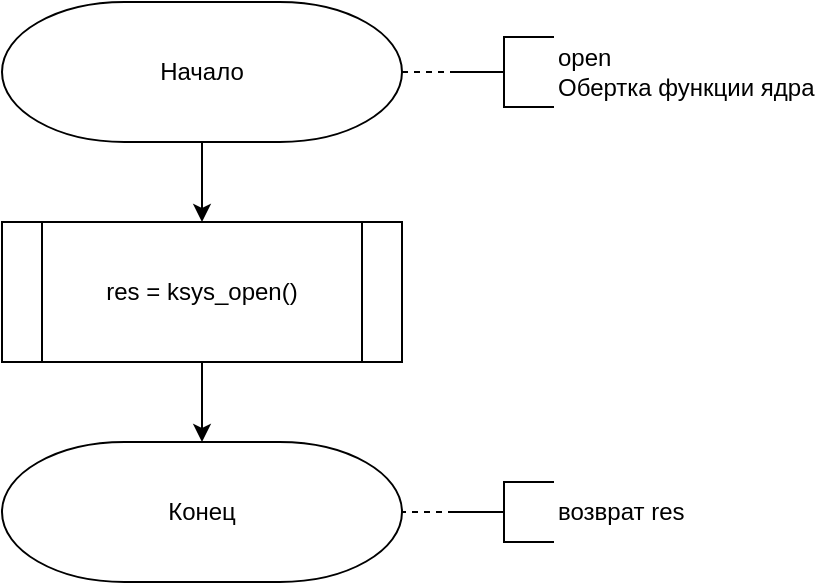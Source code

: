 <mxfile version="13.1.2" type="device" pages="15"><diagram id="C5RBs43oDa-KdzZeNtuy" name="open"><mxGraphModel dx="1422" dy="794" grid="1" gridSize="10" guides="1" tooltips="1" connect="1" arrows="1" fold="1" page="1" pageScale="1" pageWidth="827" pageHeight="1169" math="0" shadow="0"><root><mxCell id="WIyWlLk6GJQsqaUBKTNV-0"/><mxCell id="WIyWlLk6GJQsqaUBKTNV-1" parent="WIyWlLk6GJQsqaUBKTNV-0"/><mxCell id="QSFkezrBHZD7tfztx51V-4" style="edgeStyle=orthogonalEdgeStyle;rounded=0;orthogonalLoop=1;jettySize=auto;html=1;exitX=0.5;exitY=1;exitDx=0;exitDy=0;entryX=0.5;entryY=0;entryDx=0;entryDy=0;" parent="WIyWlLk6GJQsqaUBKTNV-1" source="QSFkezrBHZD7tfztx51V-0" edge="1"><mxGeometry relative="1" as="geometry"><mxPoint x="394" y="360" as="targetPoint"/></mxGeometry></mxCell><mxCell id="QSFkezrBHZD7tfztx51V-0" value="res = ksys_open()" style="shape=process;whiteSpace=wrap;html=1;backgroundOutline=1;" parent="WIyWlLk6GJQsqaUBKTNV-1" vertex="1"><mxGeometry x="294" y="250" width="200" height="70" as="geometry"/></mxCell><mxCell id="QSFkezrBHZD7tfztx51V-2" style="edgeStyle=orthogonalEdgeStyle;rounded=0;orthogonalLoop=1;jettySize=auto;html=1;exitX=0.5;exitY=1;exitDx=0;exitDy=0;exitPerimeter=0;entryX=0.5;entryY=0;entryDx=0;entryDy=0;" parent="WIyWlLk6GJQsqaUBKTNV-1" source="QSFkezrBHZD7tfztx51V-1" target="QSFkezrBHZD7tfztx51V-0" edge="1"><mxGeometry relative="1" as="geometry"/></mxCell><mxCell id="8la1XstlKPc2_AWkuiMQ-0" style="edgeStyle=orthogonalEdgeStyle;rounded=0;orthogonalLoop=1;jettySize=auto;html=1;exitX=1;exitY=0.5;exitDx=0;exitDy=0;exitPerimeter=0;entryX=0;entryY=0.5;entryDx=0;entryDy=0;entryPerimeter=0;endArrow=none;endFill=0;dashed=1;" parent="WIyWlLk6GJQsqaUBKTNV-1" source="QSFkezrBHZD7tfztx51V-1" target="6P_UCa0tRqD4MEA91HlO-0" edge="1"><mxGeometry relative="1" as="geometry"/></mxCell><mxCell id="QSFkezrBHZD7tfztx51V-1" value="Начало" style="strokeWidth=1;html=1;shape=mxgraph.flowchart.terminator;whiteSpace=wrap;" parent="WIyWlLk6GJQsqaUBKTNV-1" vertex="1"><mxGeometry x="294" y="140" width="200" height="70" as="geometry"/></mxCell><mxCell id="oAAd89lOAFP7s6Cf2gUu-0" value="Конец" style="strokeWidth=1;html=1;shape=mxgraph.flowchart.terminator;whiteSpace=wrap;" parent="WIyWlLk6GJQsqaUBKTNV-1" vertex="1"><mxGeometry x="294" y="360" width="200" height="70" as="geometry"/></mxCell><mxCell id="6P_UCa0tRqD4MEA91HlO-0" value="open&lt;br&gt;Обертка функции ядра" style="strokeWidth=1;html=1;shape=mxgraph.flowchart.annotation_2;align=left;labelPosition=right;pointerEvents=1;" parent="WIyWlLk6GJQsqaUBKTNV-1" vertex="1"><mxGeometry x="520" y="157.5" width="50" height="35" as="geometry"/></mxCell><mxCell id="L0LKrYJUTuC5xkFiLYP0-1" style="edgeStyle=orthogonalEdgeStyle;rounded=0;orthogonalLoop=1;jettySize=auto;html=1;exitX=0;exitY=0.5;exitDx=0;exitDy=0;exitPerimeter=0;entryX=1;entryY=0.5;entryDx=0;entryDy=0;entryPerimeter=0;endArrow=none;endFill=0;dashed=1;" edge="1" parent="WIyWlLk6GJQsqaUBKTNV-1" source="L0LKrYJUTuC5xkFiLYP0-0" target="oAAd89lOAFP7s6Cf2gUu-0"><mxGeometry relative="1" as="geometry"/></mxCell><mxCell id="L0LKrYJUTuC5xkFiLYP0-0" value="возврат res" style="strokeWidth=1;html=1;shape=mxgraph.flowchart.annotation_2;align=left;labelPosition=right;pointerEvents=1;gradientColor=none;" vertex="1" parent="WIyWlLk6GJQsqaUBKTNV-1"><mxGeometry x="520" y="380" width="50" height="30" as="geometry"/></mxCell></root></mxGraphModel></diagram><diagram id="uPWhd-vDS29ZsbgwSWRd" name="ksys_open"><mxGraphModel dx="1422" dy="794" grid="1" gridSize="10" guides="1" tooltips="1" connect="1" arrows="1" fold="1" page="1" pageScale="1" pageWidth="827" pageHeight="1169" math="0" shadow="0"><root><mxCell id="Gfxhl2v9VORIPmNFva4--0"/><mxCell id="Gfxhl2v9VORIPmNFva4--1" parent="Gfxhl2v9VORIPmNFva4--0"/><mxCell id="ySDQek7O3MU2-7cxrjR--0" style="edgeStyle=orthogonalEdgeStyle;rounded=0;orthogonalLoop=1;jettySize=auto;html=1;exitX=1;exitY=0.5;exitDx=0;exitDy=0;entryX=0.5;entryY=0;entryDx=0;entryDy=0;" parent="Gfxhl2v9VORIPmNFva4--1" source="ySDQek7O3MU2-7cxrjR--2" target="ySDQek7O3MU2-7cxrjR--4" edge="1"><mxGeometry relative="1" as="geometry"/></mxCell><mxCell id="ySDQek7O3MU2-7cxrjR--1" style="edgeStyle=orthogonalEdgeStyle;rounded=0;orthogonalLoop=1;jettySize=auto;html=1;exitX=0;exitY=0.5;exitDx=0;exitDy=0;entryX=0.5;entryY=0;entryDx=0;entryDy=0;" parent="Gfxhl2v9VORIPmNFva4--1" source="ySDQek7O3MU2-7cxrjR--2" target="ySDQek7O3MU2-7cxrjR--7" edge="1"><mxGeometry relative="1" as="geometry"><Array as="points"><mxPoint x="120" y="170"/><mxPoint x="120" y="340"/><mxPoint x="284" y="340"/></Array></mxGeometry></mxCell><mxCell id="ySDQek7O3MU2-7cxrjR--2" value="Система 64&lt;br&gt;разрядная?" style="rhombus;whiteSpace=wrap;html=1;strokeWidth=1;" parent="Gfxhl2v9VORIPmNFva4--1" vertex="1"><mxGeometry x="184" y="130" width="200" height="80" as="geometry"/></mxCell><mxCell id="ySDQek7O3MU2-7cxrjR--3" style="edgeStyle=orthogonalEdgeStyle;rounded=0;orthogonalLoop=1;jettySize=auto;html=1;exitX=0.5;exitY=1;exitDx=0;exitDy=0;entryX=0.5;entryY=0;entryDx=0;entryDy=0;" parent="Gfxhl2v9VORIPmNFva4--1" source="ySDQek7O3MU2-7cxrjR--4" target="ySDQek7O3MU2-7cxrjR--7" edge="1"><mxGeometry relative="1" as="geometry"/></mxCell><mxCell id="ySDQek7O3MU2-7cxrjR--4" value="Добавить O_LARGEFILE&lt;br&gt;к флагам" style="rounded=0;whiteSpace=wrap;html=1;strokeWidth=1;" parent="Gfxhl2v9VORIPmNFva4--1" vertex="1"><mxGeometry x="350" y="250" width="200" height="70" as="geometry"/></mxCell><mxCell id="ySDQek7O3MU2-7cxrjR--5" value="Да" style="text;html=1;align=center;verticalAlign=middle;resizable=0;points=[];autosize=1;" parent="Gfxhl2v9VORIPmNFva4--1" vertex="1"><mxGeometry x="428" y="149" width="30" height="20" as="geometry"/></mxCell><mxCell id="f-P8I1-NDmLGeCWBXn5z-0" style="edgeStyle=orthogonalEdgeStyle;rounded=0;orthogonalLoop=1;jettySize=auto;html=1;exitX=0.5;exitY=1;exitDx=0;exitDy=0;entryX=0.5;entryY=0;entryDx=0;entryDy=0;entryPerimeter=0;endArrow=classic;endFill=1;" parent="Gfxhl2v9VORIPmNFva4--1" source="ySDQek7O3MU2-7cxrjR--7" target="ylvWHIl5rXdqSKmgt5l7-2" edge="1"><mxGeometry relative="1" as="geometry"/></mxCell><mxCell id="ySDQek7O3MU2-7cxrjR--7" value="res = do_sys_open()" style="shape=process;whiteSpace=wrap;html=1;backgroundOutline=1;" parent="Gfxhl2v9VORIPmNFva4--1" vertex="1"><mxGeometry x="184" y="360" width="200" height="70" as="geometry"/></mxCell><mxCell id="ylvWHIl5rXdqSKmgt5l7-1" style="edgeStyle=orthogonalEdgeStyle;rounded=0;orthogonalLoop=1;jettySize=auto;html=1;exitX=0.5;exitY=1;exitDx=0;exitDy=0;exitPerimeter=0;entryX=0.5;entryY=0;entryDx=0;entryDy=0;endArrow=classic;endFill=1;" parent="Gfxhl2v9VORIPmNFva4--1" source="ylvWHIl5rXdqSKmgt5l7-0" target="ySDQek7O3MU2-7cxrjR--2" edge="1"><mxGeometry relative="1" as="geometry"/></mxCell><mxCell id="ylvWHIl5rXdqSKmgt5l7-0" value="Начало" style="strokeWidth=1;html=1;shape=mxgraph.flowchart.terminator;whiteSpace=wrap;" parent="Gfxhl2v9VORIPmNFva4--1" vertex="1"><mxGeometry x="184" y="30" width="200" height="70" as="geometry"/></mxCell><mxCell id="ylvWHIl5rXdqSKmgt5l7-2" value="Конец" style="strokeWidth=1;html=1;shape=mxgraph.flowchart.terminator;whiteSpace=wrap;" parent="Gfxhl2v9VORIPmNFva4--1" vertex="1"><mxGeometry x="184" y="470" width="200" height="70" as="geometry"/></mxCell><mxCell id="XdLTG-YVJikgr-_TyFJm-1" style="edgeStyle=orthogonalEdgeStyle;rounded=0;orthogonalLoop=1;jettySize=auto;html=1;exitX=0;exitY=0.5;exitDx=0;exitDy=0;exitPerimeter=0;entryX=1;entryY=0.5;entryDx=0;entryDy=0;entryPerimeter=0;dashed=1;endArrow=none;endFill=0;" edge="1" parent="Gfxhl2v9VORIPmNFva4--1" source="XdLTG-YVJikgr-_TyFJm-0" target="ylvWHIl5rXdqSKmgt5l7-0"><mxGeometry relative="1" as="geometry"/></mxCell><mxCell id="XdLTG-YVJikgr-_TyFJm-0" value="ksys_open" style="strokeWidth=1;html=1;shape=mxgraph.flowchart.annotation_2;align=left;labelPosition=right;pointerEvents=1;gradientColor=none;" vertex="1" parent="Gfxhl2v9VORIPmNFva4--1"><mxGeometry x="408" y="50" width="50" height="30" as="geometry"/></mxCell><mxCell id="XdLTG-YVJikgr-_TyFJm-3" style="edgeStyle=orthogonalEdgeStyle;rounded=0;orthogonalLoop=1;jettySize=auto;html=1;exitX=0;exitY=0.5;exitDx=0;exitDy=0;exitPerimeter=0;entryX=1;entryY=0.5;entryDx=0;entryDy=0;entryPerimeter=0;dashed=1;endArrow=none;endFill=0;" edge="1" parent="Gfxhl2v9VORIPmNFva4--1" source="XdLTG-YVJikgr-_TyFJm-2" target="ylvWHIl5rXdqSKmgt5l7-2"><mxGeometry relative="1" as="geometry"/></mxCell><mxCell id="XdLTG-YVJikgr-_TyFJm-2" value="возврат res" style="strokeWidth=1;html=1;shape=mxgraph.flowchart.annotation_2;align=left;labelPosition=right;pointerEvents=1;gradientColor=none;" vertex="1" parent="Gfxhl2v9VORIPmNFva4--1"><mxGeometry x="414" y="490" width="50" height="30" as="geometry"/></mxCell></root></mxGraphModel></diagram><diagram id="RLKfyNyNSV171GhyDJTm" name="do_sys_open"><mxGraphModel dx="1422" dy="794" grid="1" gridSize="10" guides="1" tooltips="1" connect="1" arrows="1" fold="1" page="1" pageScale="1" pageWidth="827" pageHeight="1169" math="0" shadow="0"><root><mxCell id="5UeuFyjfLK49TOM_ueKc-0"/><mxCell id="5UeuFyjfLK49TOM_ueKc-1" parent="5UeuFyjfLK49TOM_ueKc-0"/><mxCell id="b_0obtjgaso-qo1aZmUl-6" style="edgeStyle=orthogonalEdgeStyle;rounded=0;orthogonalLoop=1;jettySize=auto;html=1;exitX=0.5;exitY=1;exitDx=0;exitDy=0;exitPerimeter=0;entryX=0.5;entryY=0;entryDx=0;entryDy=0;endArrow=classic;endFill=1;" parent="5UeuFyjfLK49TOM_ueKc-1" source="fMUM8HTGlFMgfB8l-rpF-0" target="b_0obtjgaso-qo1aZmUl-1" edge="1"><mxGeometry relative="1" as="geometry"/></mxCell><mxCell id="nH-Rh4cUWo_wxTlFOpgw-1" style="edgeStyle=orthogonalEdgeStyle;rounded=0;orthogonalLoop=1;jettySize=auto;html=1;exitX=1;exitY=0.5;exitDx=0;exitDy=0;exitPerimeter=0;entryX=0;entryY=0.5;entryDx=0;entryDy=0;entryPerimeter=0;dashed=1;endArrow=none;endFill=0;" parent="5UeuFyjfLK49TOM_ueKc-1" source="fMUM8HTGlFMgfB8l-rpF-0" target="nH-Rh4cUWo_wxTlFOpgw-0" edge="1"><mxGeometry relative="1" as="geometry"/></mxCell><mxCell id="fMUM8HTGlFMgfB8l-rpF-0" value="Начало" style="strokeWidth=1;html=1;shape=mxgraph.flowchart.terminator;whiteSpace=wrap;" parent="5UeuFyjfLK49TOM_ueKc-1" vertex="1"><mxGeometry x="180" y="50" width="200" height="70" as="geometry"/></mxCell><mxCell id="b_0obtjgaso-qo1aZmUl-7" style="edgeStyle=orthogonalEdgeStyle;rounded=0;orthogonalLoop=1;jettySize=auto;html=1;exitX=0.5;exitY=1;exitDx=0;exitDy=0;entryX=0.5;entryY=0;entryDx=0;entryDy=0;endArrow=classic;endFill=1;" parent="5UeuFyjfLK49TOM_ueKc-1" source="b_0obtjgaso-qo1aZmUl-1" target="b_0obtjgaso-qo1aZmUl-3" edge="1"><mxGeometry relative="1" as="geometry"/></mxCell><mxCell id="b_0obtjgaso-qo1aZmUl-1" value="open_how = build_open_how()" style="shape=process;whiteSpace=wrap;html=1;backgroundOutline=1;" parent="5UeuFyjfLK49TOM_ueKc-1" vertex="1"><mxGeometry x="180" y="160" width="200" height="70" as="geometry"/></mxCell><mxCell id="30zX3NOnjc0dUtba5mDu-1" style="edgeStyle=orthogonalEdgeStyle;rounded=0;orthogonalLoop=1;jettySize=auto;html=1;exitX=0.5;exitY=1;exitDx=0;exitDy=0;entryX=0.5;entryY=0;entryDx=0;entryDy=0;entryPerimeter=0;endArrow=classic;endFill=1;" parent="5UeuFyjfLK49TOM_ueKc-1" source="b_0obtjgaso-qo1aZmUl-3" target="30zX3NOnjc0dUtba5mDu-0" edge="1"><mxGeometry relative="1" as="geometry"/></mxCell><mxCell id="b_0obtjgaso-qo1aZmUl-3" value="res = do_sys_openat2()" style="shape=process;whiteSpace=wrap;html=1;backgroundOutline=1;" parent="5UeuFyjfLK49TOM_ueKc-1" vertex="1"><mxGeometry x="180" y="270" width="200" height="70" as="geometry"/></mxCell><mxCell id="30zX3NOnjc0dUtba5mDu-0" value="Конец" style="strokeWidth=1;html=1;shape=mxgraph.flowchart.terminator;whiteSpace=wrap;" parent="5UeuFyjfLK49TOM_ueKc-1" vertex="1"><mxGeometry x="180" y="380" width="200" height="70" as="geometry"/></mxCell><mxCell id="nH-Rh4cUWo_wxTlFOpgw-0" value="do_sys_open&lt;br&gt;Заполняет структуру open_how&lt;br&gt;Вызывает do_sys_openat2()" style="strokeWidth=1;html=1;shape=mxgraph.flowchart.annotation_2;align=left;labelPosition=right;pointerEvents=1;gradientColor=none;" parent="5UeuFyjfLK49TOM_ueKc-1" vertex="1"><mxGeometry x="420" y="60" width="50" height="50" as="geometry"/></mxCell><mxCell id="EHul6Pv7PKromU-5KfQU-1" style="edgeStyle=orthogonalEdgeStyle;rounded=0;orthogonalLoop=1;jettySize=auto;html=1;exitX=0;exitY=0.5;exitDx=0;exitDy=0;exitPerimeter=0;entryX=1;entryY=0.5;entryDx=0;entryDy=0;entryPerimeter=0;dashed=1;endArrow=none;endFill=0;" edge="1" parent="5UeuFyjfLK49TOM_ueKc-1" source="EHul6Pv7PKromU-5KfQU-0" target="30zX3NOnjc0dUtba5mDu-0"><mxGeometry relative="1" as="geometry"/></mxCell><mxCell id="EHul6Pv7PKromU-5KfQU-0" value="возврат res" style="strokeWidth=1;html=1;shape=mxgraph.flowchart.annotation_2;align=left;labelPosition=right;pointerEvents=1;gradientColor=none;" vertex="1" parent="5UeuFyjfLK49TOM_ueKc-1"><mxGeometry x="420" y="400" width="50" height="30" as="geometry"/></mxCell></root></mxGraphModel></diagram><diagram id="RoWP2wKorbtG2G_e89iw" name="build_open_how"><mxGraphModel dx="1422" dy="-375" grid="1" gridSize="10" guides="1" tooltips="1" connect="1" arrows="1" fold="1" page="1" pageScale="1" pageWidth="827" pageHeight="1169" math="0" shadow="0"><root><mxCell id="0LM1_XhnhOCDR_-2O5Wt-0"/><mxCell id="0LM1_XhnhOCDR_-2O5Wt-1" parent="0LM1_XhnhOCDR_-2O5Wt-0"/><mxCell id="eJBWdsSF5jneMBAEBIvY-0" style="edgeStyle=orthogonalEdgeStyle;rounded=0;orthogonalLoop=1;jettySize=auto;html=1;exitX=1;exitY=0.5;exitDx=0;exitDy=0;entryX=0.5;entryY=0;entryDx=0;entryDy=0;" parent="0LM1_XhnhOCDR_-2O5Wt-1" source="eJBWdsSF5jneMBAEBIvY-2" target="eJBWdsSF5jneMBAEBIvY-4" edge="1"><mxGeometry relative="1" as="geometry"/></mxCell><mxCell id="eJBWdsSF5jneMBAEBIvY-1" style="edgeStyle=orthogonalEdgeStyle;rounded=0;orthogonalLoop=1;jettySize=auto;html=1;exitX=0;exitY=0.5;exitDx=0;exitDy=0;entryX=0.5;entryY=0;entryDx=0;entryDy=0;" parent="0LM1_XhnhOCDR_-2O5Wt-1" source="eJBWdsSF5jneMBAEBIvY-2" target="eJBWdsSF5jneMBAEBIvY-6" edge="1"><mxGeometry relative="1" as="geometry"><Array as="points"><mxPoint x="140" y="1460"/><mxPoint x="140" y="1630"/><mxPoint x="304" y="1630"/></Array></mxGeometry></mxCell><mxCell id="eJBWdsSF5jneMBAEBIvY-2" value="Флаг O_PATH&lt;br&gt;установлен?" style="rhombus;whiteSpace=wrap;html=1;strokeWidth=1;" parent="0LM1_XhnhOCDR_-2O5Wt-1" vertex="1"><mxGeometry x="204" y="1420" width="200" height="80" as="geometry"/></mxCell><mxCell id="eJBWdsSF5jneMBAEBIvY-3" style="edgeStyle=orthogonalEdgeStyle;rounded=0;orthogonalLoop=1;jettySize=auto;html=1;exitX=0.5;exitY=1;exitDx=0;exitDy=0;" parent="0LM1_XhnhOCDR_-2O5Wt-1" source="eJBWdsSF5jneMBAEBIvY-4" target="eJBWdsSF5jneMBAEBIvY-6" edge="1"><mxGeometry relative="1" as="geometry"/></mxCell><mxCell id="eJBWdsSF5jneMBAEBIvY-4" value="Сброс всех флагов, кроме O_PATH_FLAGS" style="rounded=0;whiteSpace=wrap;html=1;strokeWidth=1;" parent="0LM1_XhnhOCDR_-2O5Wt-1" vertex="1"><mxGeometry x="370" y="1540" width="200" height="70" as="geometry"/></mxCell><mxCell id="eJBWdsSF5jneMBAEBIvY-5" style="edgeStyle=orthogonalEdgeStyle;rounded=0;orthogonalLoop=1;jettySize=auto;html=1;exitX=0;exitY=0.5;exitDx=0;exitDy=0;entryX=0.5;entryY=0;entryDx=0;entryDy=0;" parent="0LM1_XhnhOCDR_-2O5Wt-1" source="eJBWdsSF5jneMBAEBIvY-6" target="eJBWdsSF5jneMBAEBIvY-8" edge="1"><mxGeometry relative="1" as="geometry"/></mxCell><mxCell id="GZ26zxCRO0LEJpEUWPAB-4" style="edgeStyle=orthogonalEdgeStyle;rounded=0;orthogonalLoop=1;jettySize=auto;html=1;exitX=1;exitY=0.5;exitDx=0;exitDy=0;entryX=0.5;entryY=0;entryDx=0;entryDy=0;entryPerimeter=0;" parent="0LM1_XhnhOCDR_-2O5Wt-1" source="eJBWdsSF5jneMBAEBIvY-6" target="GZ26zxCRO0LEJpEUWPAB-2" edge="1"><mxGeometry relative="1" as="geometry"><Array as="points"><mxPoint x="470" y="1690"/><mxPoint x="470" y="1870"/><mxPoint x="304" y="1870"/></Array></mxGeometry></mxCell><mxCell id="eJBWdsSF5jneMBAEBIvY-6" value="Флаг O_CREAT &lt;br&gt;или O_TMPFILE&lt;br&gt;установлен?" style="rhombus;whiteSpace=wrap;html=1;strokeWidth=1;" parent="0LM1_XhnhOCDR_-2O5Wt-1" vertex="1"><mxGeometry x="204" y="1650" width="200" height="80" as="geometry"/></mxCell><mxCell id="eJBWdsSF5jneMBAEBIvY-7" value="Да" style="text;html=1;align=center;verticalAlign=middle;resizable=0;points=[];autosize=1;" parent="0LM1_XhnhOCDR_-2O5Wt-1" vertex="1"><mxGeometry x="447" y="1440" width="30" height="20" as="geometry"/></mxCell><mxCell id="GZ26zxCRO0LEJpEUWPAB-3" style="edgeStyle=orthogonalEdgeStyle;rounded=0;orthogonalLoop=1;jettySize=auto;html=1;exitX=0.5;exitY=1;exitDx=0;exitDy=0;entryX=0.5;entryY=0;entryDx=0;entryDy=0;entryPerimeter=0;" parent="0LM1_XhnhOCDR_-2O5Wt-1" source="eJBWdsSF5jneMBAEBIvY-8" target="GZ26zxCRO0LEJpEUWPAB-2" edge="1"><mxGeometry relative="1" as="geometry"><Array as="points"><mxPoint x="140" y="1870"/><mxPoint x="304" y="1870"/></Array></mxGeometry></mxCell><mxCell id="eJBWdsSF5jneMBAEBIvY-8" value="Сброс how.mode" style="rounded=0;whiteSpace=wrap;html=1;strokeWidth=1;" parent="0LM1_XhnhOCDR_-2O5Wt-1" vertex="1"><mxGeometry x="40" y="1779" width="200" height="70" as="geometry"/></mxCell><mxCell id="eJBWdsSF5jneMBAEBIvY-9" value="Нет" style="text;html=1;align=center;verticalAlign=middle;resizable=0;points=[];autosize=1;" parent="0LM1_XhnhOCDR_-2O5Wt-1" vertex="1"><mxGeometry x="130" y="1670" width="40" height="20" as="geometry"/></mxCell><mxCell id="IgxEMqc0ksHQYg4-AG6c-2" style="edgeStyle=orthogonalEdgeStyle;rounded=0;orthogonalLoop=1;jettySize=auto;html=1;exitX=0.5;exitY=1;exitDx=0;exitDy=0;exitPerimeter=0;entryX=0.5;entryY=0;entryDx=0;entryDy=0;" parent="0LM1_XhnhOCDR_-2O5Wt-1" source="GZ26zxCRO0LEJpEUWPAB-0" target="IgxEMqc0ksHQYg4-AG6c-0" edge="1"><mxGeometry relative="1" as="geometry"/></mxCell><mxCell id="ixCslXe12zCx6CCmNvYC-1" style="edgeStyle=orthogonalEdgeStyle;rounded=0;orthogonalLoop=1;jettySize=auto;html=1;exitX=1;exitY=0.5;exitDx=0;exitDy=0;exitPerimeter=0;entryX=0;entryY=0.5;entryDx=0;entryDy=0;entryPerimeter=0;dashed=1;endArrow=none;endFill=0;" parent="0LM1_XhnhOCDR_-2O5Wt-1" source="GZ26zxCRO0LEJpEUWPAB-0" target="ixCslXe12zCx6CCmNvYC-0" edge="1"><mxGeometry relative="1" as="geometry"/></mxCell><mxCell id="GZ26zxCRO0LEJpEUWPAB-0" value="Начало" style="strokeWidth=1;html=1;shape=mxgraph.flowchart.terminator;whiteSpace=wrap;" parent="0LM1_XhnhOCDR_-2O5Wt-1" vertex="1"><mxGeometry x="204" y="1200" width="200" height="70" as="geometry"/></mxCell><mxCell id="GZ26zxCRO0LEJpEUWPAB-2" value="Конец" style="strokeWidth=1;html=1;shape=mxgraph.flowchart.terminator;whiteSpace=wrap;" parent="0LM1_XhnhOCDR_-2O5Wt-1" vertex="1"><mxGeometry x="204" y="1890" width="200" height="70" as="geometry"/></mxCell><mxCell id="IgxEMqc0ksHQYg4-AG6c-1" style="edgeStyle=orthogonalEdgeStyle;rounded=0;orthogonalLoop=1;jettySize=auto;html=1;exitX=0.5;exitY=1;exitDx=0;exitDy=0;entryX=0.5;entryY=0;entryDx=0;entryDy=0;" parent="0LM1_XhnhOCDR_-2O5Wt-1" source="IgxEMqc0ksHQYg4-AG6c-0" target="eJBWdsSF5jneMBAEBIvY-2" edge="1"><mxGeometry relative="1" as="geometry"/></mxCell><mxCell id="IgxEMqc0ksHQYg4-AG6c-0" value="Заполнение структуры open_how" style="rounded=0;whiteSpace=wrap;html=1;strokeWidth=1;" parent="0LM1_XhnhOCDR_-2O5Wt-1" vertex="1"><mxGeometry x="204" y="1310" width="200" height="70" as="geometry"/></mxCell><mxCell id="ixCslXe12zCx6CCmNvYC-0" value="build_open_how&lt;br&gt;Создает и заполняет структуру&lt;br&gt;open_how в соответствии с флагами" style="strokeWidth=1;html=1;shape=mxgraph.flowchart.annotation_2;align=left;labelPosition=right;pointerEvents=1;gradientColor=none;" parent="0LM1_XhnhOCDR_-2O5Wt-1" vertex="1"><mxGeometry x="445" y="1210" width="50" height="50" as="geometry"/></mxCell><mxCell id="uMkZiHHQlMx61JsUsNLa-1" style="edgeStyle=orthogonalEdgeStyle;rounded=0;orthogonalLoop=1;jettySize=auto;html=1;exitX=0;exitY=0.5;exitDx=0;exitDy=0;exitPerimeter=0;entryX=1;entryY=0.5;entryDx=0;entryDy=0;entryPerimeter=0;dashed=1;endArrow=none;endFill=0;" edge="1" parent="0LM1_XhnhOCDR_-2O5Wt-1" source="uMkZiHHQlMx61JsUsNLa-0" target="GZ26zxCRO0LEJpEUWPAB-2"><mxGeometry relative="1" as="geometry"/></mxCell><mxCell id="uMkZiHHQlMx61JsUsNLa-0" value="возврат структуры&lt;br&gt;open_how" style="strokeWidth=1;html=1;shape=mxgraph.flowchart.annotation_2;align=left;labelPosition=right;pointerEvents=1;gradientColor=none;" vertex="1" parent="0LM1_XhnhOCDR_-2O5Wt-1"><mxGeometry x="437" y="1910" width="50" height="30" as="geometry"/></mxCell></root></mxGraphModel></diagram><diagram id="E3mGHrN6Z1q0qs-NUST-" name="do_sys_openat2"><mxGraphModel dx="1422" dy="794" grid="1" gridSize="10" guides="1" tooltips="1" connect="1" arrows="1" fold="1" page="1" pageScale="1" pageWidth="827" pageHeight="1169" math="0" shadow="0"><root><mxCell id="YIH_Yp1-dYVWyXXabcxb-0"/><mxCell id="YIH_Yp1-dYVWyXXabcxb-1" parent="YIH_Yp1-dYVWyXXabcxb-0"/><mxCell id="y69BrruYzGz_VMqDscIx-0" style="edgeStyle=orthogonalEdgeStyle;rounded=0;orthogonalLoop=1;jettySize=auto;html=1;exitX=0.5;exitY=1;exitDx=0;exitDy=0;entryX=0.5;entryY=0;entryDx=0;entryDy=0;" parent="YIH_Yp1-dYVWyXXabcxb-1" target="y69BrruYzGz_VMqDscIx-2" edge="1"><mxGeometry relative="1" as="geometry"><mxPoint x="1200" y="310" as="sourcePoint"/></mxGeometry></mxCell><mxCell id="y69BrruYzGz_VMqDscIx-1" style="edgeStyle=orthogonalEdgeStyle;rounded=0;orthogonalLoop=1;jettySize=auto;html=1;exitX=0.5;exitY=1;exitDx=0;exitDy=0;entryX=0.5;entryY=0;entryDx=0;entryDy=0;" parent="YIH_Yp1-dYVWyXXabcxb-1" source="y69BrruYzGz_VMqDscIx-2" target="y69BrruYzGz_VMqDscIx-4" edge="1"><mxGeometry relative="1" as="geometry"/></mxCell><mxCell id="9pCVbvmvuHzXIi-8sgZk-1" style="edgeStyle=orthogonalEdgeStyle;rounded=0;orthogonalLoop=1;jettySize=auto;html=1;exitX=1;exitY=0.5;exitDx=0;exitDy=0;entryX=0;entryY=0.5;entryDx=0;entryDy=0;entryPerimeter=0;dashed=1;endArrow=none;endFill=0;" parent="YIH_Yp1-dYVWyXXabcxb-1" source="y69BrruYzGz_VMqDscIx-2" target="9pCVbvmvuHzXIi-8sgZk-0" edge="1"><mxGeometry relative="1" as="geometry"/></mxCell><mxCell id="y69BrruYzGz_VMqDscIx-2" value="fd = build_open_flags()" style="shape=process;whiteSpace=wrap;html=1;backgroundOutline=1;" parent="YIH_Yp1-dYVWyXXabcxb-1" vertex="1"><mxGeometry x="1100" y="350" width="200" height="70" as="geometry"/></mxCell><mxCell id="y69BrruYzGz_VMqDscIx-3" style="edgeStyle=orthogonalEdgeStyle;rounded=0;orthogonalLoop=1;jettySize=auto;html=1;exitX=1;exitY=0.5;exitDx=0;exitDy=0;entryX=0.5;entryY=0;entryDx=0;entryDy=0;" parent="YIH_Yp1-dYVWyXXabcxb-1" source="y69BrruYzGz_VMqDscIx-4" target="y69BrruYzGz_VMqDscIx-7" edge="1"><mxGeometry relative="1" as="geometry"><mxPoint x="1366" y="580" as="targetPoint"/></mxGeometry></mxCell><mxCell id="-B1njy_Hj9d5XOgqpxbh-1" style="edgeStyle=orthogonalEdgeStyle;rounded=0;orthogonalLoop=1;jettySize=auto;html=1;exitX=0;exitY=0.5;exitDx=0;exitDy=0;endArrow=classic;endFill=1;" parent="YIH_Yp1-dYVWyXXabcxb-1" source="y69BrruYzGz_VMqDscIx-4" edge="1"><mxGeometry relative="1" as="geometry"><mxPoint x="1200" y="1640" as="targetPoint"/><Array as="points"><mxPoint x="970" y="500"/><mxPoint x="970" y="1610"/><mxPoint x="1200" y="1610"/></Array></mxGeometry></mxCell><mxCell id="y69BrruYzGz_VMqDscIx-4" value="Проверка и &lt;br&gt;преобразования&lt;br&gt;успешны?" style="rhombus;whiteSpace=wrap;html=1;strokeWidth=1;" parent="YIH_Yp1-dYVWyXXabcxb-1" vertex="1"><mxGeometry x="1100" y="460" width="200" height="80" as="geometry"/></mxCell><mxCell id="y69BrruYzGz_VMqDscIx-5" value="Да" style="text;html=1;align=center;verticalAlign=middle;resizable=0;points=[];autosize=1;" parent="YIH_Yp1-dYVWyXXabcxb-1" vertex="1"><mxGeometry x="1344" y="479" width="30" height="20" as="geometry"/></mxCell><mxCell id="y69BrruYzGz_VMqDscIx-6" style="edgeStyle=orthogonalEdgeStyle;rounded=0;orthogonalLoop=1;jettySize=auto;html=1;exitX=0.5;exitY=1;exitDx=0;exitDy=0;entryX=0.5;entryY=0;entryDx=0;entryDy=0;" parent="YIH_Yp1-dYVWyXXabcxb-1" source="y69BrruYzGz_VMqDscIx-7" edge="1"><mxGeometry relative="1" as="geometry"><mxPoint x="1370" y="690.0" as="targetPoint"/></mxGeometry></mxCell><mxCell id="y69BrruYzGz_VMqDscIx-7" value="tmp = getname()" style="shape=process;whiteSpace=wrap;html=1;backgroundOutline=1;" parent="YIH_Yp1-dYVWyXXabcxb-1" vertex="1"><mxGeometry x="1270" y="580" width="200" height="70" as="geometry"/></mxCell><mxCell id="hdjGmlTgZ0P7HyNn2NHw-0" value="Начало" style="strokeWidth=1;html=1;shape=mxgraph.flowchart.terminator;whiteSpace=wrap;" parent="YIH_Yp1-dYVWyXXabcxb-1" vertex="1"><mxGeometry x="1100" y="240" width="200" height="70" as="geometry"/></mxCell><mxCell id="-B1njy_Hj9d5XOgqpxbh-0" value="Конец" style="strokeWidth=1;html=1;shape=mxgraph.flowchart.terminator;whiteSpace=wrap;" parent="YIH_Yp1-dYVWyXXabcxb-1" vertex="1"><mxGeometry x="1100" y="1640" width="200" height="70" as="geometry"/></mxCell><mxCell id="-B1njy_Hj9d5XOgqpxbh-4" style="edgeStyle=orthogonalEdgeStyle;rounded=0;orthogonalLoop=1;jettySize=auto;html=1;exitX=1;exitY=0.5;exitDx=0;exitDy=0;entryX=0;entryY=0.5;entryDx=0;entryDy=0;entryPerimeter=0;endArrow=classic;endFill=1;" parent="YIH_Yp1-dYVWyXXabcxb-1" source="-B1njy_Hj9d5XOgqpxbh-2" target="-B1njy_Hj9d5XOgqpxbh-3" edge="1"><mxGeometry relative="1" as="geometry"/></mxCell><mxCell id="-B1njy_Hj9d5XOgqpxbh-8" style="edgeStyle=orthogonalEdgeStyle;rounded=0;orthogonalLoop=1;jettySize=auto;html=1;exitX=0;exitY=0.5;exitDx=0;exitDy=0;entryX=0.5;entryY=0;entryDx=0;entryDy=0;endArrow=classic;endFill=1;" parent="YIH_Yp1-dYVWyXXabcxb-1" source="-B1njy_Hj9d5XOgqpxbh-2" target="-B1njy_Hj9d5XOgqpxbh-6" edge="1"><mxGeometry relative="1" as="geometry"/></mxCell><mxCell id="-B1njy_Hj9d5XOgqpxbh-2" value="В getname &lt;br&gt;возникла ошибка?" style="rhombus;whiteSpace=wrap;html=1;strokeWidth=1;" parent="YIH_Yp1-dYVWyXXabcxb-1" vertex="1"><mxGeometry x="1270" y="690" width="200" height="80" as="geometry"/></mxCell><mxCell id="-B1njy_Hj9d5XOgqpxbh-3" value="Возврат PRT_ERR(tmp)" style="strokeWidth=1;html=1;shape=mxgraph.flowchart.terminator;whiteSpace=wrap;" parent="YIH_Yp1-dYVWyXXabcxb-1" vertex="1"><mxGeometry x="1540" y="695" width="200" height="70" as="geometry"/></mxCell><mxCell id="-B1njy_Hj9d5XOgqpxbh-5" value="Да" style="text;html=1;align=center;verticalAlign=middle;resizable=0;points=[];autosize=1;" parent="YIH_Yp1-dYVWyXXabcxb-1" vertex="1"><mxGeometry x="1490" y="710" width="30" height="20" as="geometry"/></mxCell><mxCell id="-B1njy_Hj9d5XOgqpxbh-10" style="edgeStyle=orthogonalEdgeStyle;rounded=0;orthogonalLoop=1;jettySize=auto;html=1;exitX=0.5;exitY=1;exitDx=0;exitDy=0;entryX=0.5;entryY=0;entryDx=0;entryDy=0;endArrow=classic;endFill=1;" parent="YIH_Yp1-dYVWyXXabcxb-1" source="-B1njy_Hj9d5XOgqpxbh-6" target="-B1njy_Hj9d5XOgqpxbh-9" edge="1"><mxGeometry relative="1" as="geometry"/></mxCell><mxCell id="-B1njy_Hj9d5XOgqpxbh-6" value="fd = get_unused_fd_flags" style="shape=process;whiteSpace=wrap;html=1;backgroundOutline=1;" parent="YIH_Yp1-dYVWyXXabcxb-1" vertex="1"><mxGeometry x="1100" y="800" width="200" height="70" as="geometry"/></mxCell><mxCell id="-B1njy_Hj9d5XOgqpxbh-12" style="edgeStyle=orthogonalEdgeStyle;rounded=0;orthogonalLoop=1;jettySize=auto;html=1;exitX=1;exitY=0.5;exitDx=0;exitDy=0;entryX=0.5;entryY=0;entryDx=0;entryDy=0;endArrow=classic;endFill=1;" parent="YIH_Yp1-dYVWyXXabcxb-1" source="-B1njy_Hj9d5XOgqpxbh-9" target="-B1njy_Hj9d5XOgqpxbh-11" edge="1"><mxGeometry relative="1" as="geometry"/></mxCell><mxCell id="-B1njy_Hj9d5XOgqpxbh-29" style="edgeStyle=orthogonalEdgeStyle;rounded=0;orthogonalLoop=1;jettySize=auto;html=1;exitX=0;exitY=0.5;exitDx=0;exitDy=0;entryX=0.5;entryY=0;entryDx=0;entryDy=0;endArrow=classic;endFill=1;" parent="YIH_Yp1-dYVWyXXabcxb-1" source="-B1njy_Hj9d5XOgqpxbh-9" target="-B1njy_Hj9d5XOgqpxbh-25" edge="1"><mxGeometry relative="1" as="geometry"><Array as="points"><mxPoint x="1010" y="950"/><mxPoint x="1010" y="1470"/><mxPoint x="1200" y="1470"/></Array></mxGeometry></mxCell><mxCell id="-B1njy_Hj9d5XOgqpxbh-9" value="fd &amp;gt;= 0" style="rhombus;whiteSpace=wrap;html=1;strokeWidth=1;" parent="YIH_Yp1-dYVWyXXabcxb-1" vertex="1"><mxGeometry x="1100" y="910" width="200" height="80" as="geometry"/></mxCell><mxCell id="-B1njy_Hj9d5XOgqpxbh-15" style="edgeStyle=orthogonalEdgeStyle;rounded=0;orthogonalLoop=1;jettySize=auto;html=1;exitX=0.5;exitY=1;exitDx=0;exitDy=0;entryX=0.5;entryY=0;entryDx=0;entryDy=0;endArrow=classic;endFill=1;" parent="YIH_Yp1-dYVWyXXabcxb-1" source="-B1njy_Hj9d5XOgqpxbh-11" target="-B1njy_Hj9d5XOgqpxbh-14" edge="1"><mxGeometry relative="1" as="geometry"/></mxCell><mxCell id="-B1njy_Hj9d5XOgqpxbh-11" value="f = do_flip_open" style="shape=process;whiteSpace=wrap;html=1;backgroundOutline=1;" parent="YIH_Yp1-dYVWyXXabcxb-1" vertex="1"><mxGeometry x="1270" y="1030" width="200" height="70" as="geometry"/></mxCell><mxCell id="-B1njy_Hj9d5XOgqpxbh-13" value="Да" style="text;html=1;align=center;verticalAlign=middle;resizable=0;points=[];autosize=1;" parent="YIH_Yp1-dYVWyXXabcxb-1" vertex="1"><mxGeometry x="1344" y="930" width="30" height="20" as="geometry"/></mxCell><mxCell id="-B1njy_Hj9d5XOgqpxbh-18" style="edgeStyle=orthogonalEdgeStyle;rounded=0;orthogonalLoop=1;jettySize=auto;html=1;exitX=1;exitY=0.5;exitDx=0;exitDy=0;entryX=0.5;entryY=0;entryDx=0;entryDy=0;endArrow=classic;endFill=1;" parent="YIH_Yp1-dYVWyXXabcxb-1" source="-B1njy_Hj9d5XOgqpxbh-14" target="-B1njy_Hj9d5XOgqpxbh-16" edge="1"><mxGeometry relative="1" as="geometry"/></mxCell><mxCell id="-B1njy_Hj9d5XOgqpxbh-22" style="edgeStyle=orthogonalEdgeStyle;rounded=0;orthogonalLoop=1;jettySize=auto;html=1;exitX=0;exitY=0.5;exitDx=0;exitDy=0;entryX=0.5;entryY=0;entryDx=0;entryDy=0;endArrow=classic;endFill=1;" parent="YIH_Yp1-dYVWyXXabcxb-1" source="-B1njy_Hj9d5XOgqpxbh-14" target="-B1njy_Hj9d5XOgqpxbh-21" edge="1"><mxGeometry relative="1" as="geometry"/></mxCell><mxCell id="-B1njy_Hj9d5XOgqpxbh-14" value="В do_flip_open&lt;br&gt;возникла ошибка?" style="rhombus;whiteSpace=wrap;html=1;strokeWidth=1;" parent="YIH_Yp1-dYVWyXXabcxb-1" vertex="1"><mxGeometry x="1270" y="1140" width="200" height="80" as="geometry"/></mxCell><mxCell id="-B1njy_Hj9d5XOgqpxbh-20" style="edgeStyle=orthogonalEdgeStyle;rounded=0;orthogonalLoop=1;jettySize=auto;html=1;exitX=0.5;exitY=1;exitDx=0;exitDy=0;entryX=0.5;entryY=0;entryDx=0;entryDy=0;endArrow=classic;endFill=1;" parent="YIH_Yp1-dYVWyXXabcxb-1" source="-B1njy_Hj9d5XOgqpxbh-16" target="-B1njy_Hj9d5XOgqpxbh-17" edge="1"><mxGeometry relative="1" as="geometry"/></mxCell><mxCell id="-B1njy_Hj9d5XOgqpxbh-16" value="put_unused_fd()" style="shape=process;whiteSpace=wrap;html=1;backgroundOutline=1;" parent="YIH_Yp1-dYVWyXXabcxb-1" vertex="1"><mxGeometry x="1440" y="1260" width="200" height="70" as="geometry"/></mxCell><mxCell id="-B1njy_Hj9d5XOgqpxbh-28" style="edgeStyle=orthogonalEdgeStyle;rounded=0;orthogonalLoop=1;jettySize=auto;html=1;exitX=0.5;exitY=1;exitDx=0;exitDy=0;entryX=0.5;entryY=0;entryDx=0;entryDy=0;endArrow=classic;endFill=1;" parent="YIH_Yp1-dYVWyXXabcxb-1" source="-B1njy_Hj9d5XOgqpxbh-17" target="-B1njy_Hj9d5XOgqpxbh-25" edge="1"><mxGeometry relative="1" as="geometry"><Array as="points"><mxPoint x="1540" y="1470"/><mxPoint x="1200" y="1470"/></Array></mxGeometry></mxCell><mxCell id="-B1njy_Hj9d5XOgqpxbh-17" value="fd = PTR_ERR()" style="shape=process;whiteSpace=wrap;html=1;backgroundOutline=1;" parent="YIH_Yp1-dYVWyXXabcxb-1" vertex="1"><mxGeometry x="1440" y="1380" width="200" height="70" as="geometry"/></mxCell><mxCell id="-B1njy_Hj9d5XOgqpxbh-19" value="Да" style="text;html=1;align=center;verticalAlign=middle;resizable=0;points=[];autosize=1;" parent="YIH_Yp1-dYVWyXXabcxb-1" vertex="1"><mxGeometry x="1520" y="1160" width="30" height="20" as="geometry"/></mxCell><mxCell id="-B1njy_Hj9d5XOgqpxbh-24" style="edgeStyle=orthogonalEdgeStyle;rounded=0;orthogonalLoop=1;jettySize=auto;html=1;exitX=0.5;exitY=1;exitDx=0;exitDy=0;entryX=0.5;entryY=0;entryDx=0;entryDy=0;endArrow=classic;endFill=1;" parent="YIH_Yp1-dYVWyXXabcxb-1" source="-B1njy_Hj9d5XOgqpxbh-21" target="-B1njy_Hj9d5XOgqpxbh-23" edge="1"><mxGeometry relative="1" as="geometry"/></mxCell><mxCell id="orHZ4hiB83U-U2ZPRwI4-3" style="edgeStyle=orthogonalEdgeStyle;rounded=0;orthogonalLoop=1;jettySize=auto;html=1;exitX=0;exitY=0.5;exitDx=0;exitDy=0;entryX=0;entryY=0.5;entryDx=0;entryDy=0;entryPerimeter=0;dashed=1;endArrow=none;endFill=0;" parent="YIH_Yp1-dYVWyXXabcxb-1" source="-B1njy_Hj9d5XOgqpxbh-21" target="orHZ4hiB83U-U2ZPRwI4-2" edge="1"><mxGeometry relative="1" as="geometry"/></mxCell><mxCell id="-B1njy_Hj9d5XOgqpxbh-21" value="fsnotify_open()" style="shape=process;whiteSpace=wrap;html=1;backgroundOutline=1;" parent="YIH_Yp1-dYVWyXXabcxb-1" vertex="1"><mxGeometry x="1100" y="1260" width="200" height="70" as="geometry"/></mxCell><mxCell id="-B1njy_Hj9d5XOgqpxbh-27" style="edgeStyle=orthogonalEdgeStyle;rounded=0;orthogonalLoop=1;jettySize=auto;html=1;exitX=0.5;exitY=1;exitDx=0;exitDy=0;entryX=0.5;entryY=0;entryDx=0;entryDy=0;endArrow=classic;endFill=1;" parent="YIH_Yp1-dYVWyXXabcxb-1" source="-B1njy_Hj9d5XOgqpxbh-23" target="-B1njy_Hj9d5XOgqpxbh-25" edge="1"><mxGeometry relative="1" as="geometry"/></mxCell><mxCell id="-B1njy_Hj9d5XOgqpxbh-23" value="fd_install()" style="shape=process;whiteSpace=wrap;html=1;backgroundOutline=1;" parent="YIH_Yp1-dYVWyXXabcxb-1" vertex="1"><mxGeometry x="1100" y="1380" width="200" height="70" as="geometry"/></mxCell><mxCell id="-B1njy_Hj9d5XOgqpxbh-26" style="edgeStyle=orthogonalEdgeStyle;rounded=0;orthogonalLoop=1;jettySize=auto;html=1;exitX=0.5;exitY=1;exitDx=0;exitDy=0;endArrow=classic;endFill=1;" parent="YIH_Yp1-dYVWyXXabcxb-1" source="-B1njy_Hj9d5XOgqpxbh-25" edge="1"><mxGeometry relative="1" as="geometry"><mxPoint x="1200" y="1640" as="targetPoint"/></mxGeometry></mxCell><mxCell id="-B1njy_Hj9d5XOgqpxbh-25" value="putname()" style="shape=process;whiteSpace=wrap;html=1;backgroundOutline=1;" parent="YIH_Yp1-dYVWyXXabcxb-1" vertex="1"><mxGeometry x="1100" y="1500" width="200" height="70" as="geometry"/></mxCell><mxCell id="9pCVbvmvuHzXIi-8sgZk-0" value="Проверка корректности флагов&lt;br&gt;Преобразование во внутреннее&amp;nbsp;&lt;br&gt;представление" style="strokeWidth=1;html=1;shape=mxgraph.flowchart.annotation_2;align=left;labelPosition=right;pointerEvents=1;gradientColor=none;" parent="YIH_Yp1-dYVWyXXabcxb-1" vertex="1"><mxGeometry x="1334" y="360" width="50" height="50" as="geometry"/></mxCell><mxCell id="orHZ4hiB83U-U2ZPRwI4-1" style="edgeStyle=orthogonalEdgeStyle;rounded=0;orthogonalLoop=1;jettySize=auto;html=1;exitX=0;exitY=0.5;exitDx=0;exitDy=0;exitPerimeter=0;entryX=1;entryY=0.5;entryDx=0;entryDy=0;dashed=1;endArrow=none;endFill=0;" parent="YIH_Yp1-dYVWyXXabcxb-1" source="orHZ4hiB83U-U2ZPRwI4-0" target="-B1njy_Hj9d5XOgqpxbh-16" edge="1"><mxGeometry relative="1" as="geometry"/></mxCell><mxCell id="orHZ4hiB83U-U2ZPRwI4-0" value="Освобождение файлового&lt;br&gt;дескриптора" style="strokeWidth=1;html=1;shape=mxgraph.flowchart.annotation_2;align=left;labelPosition=right;pointerEvents=1;gradientColor=none;" parent="YIH_Yp1-dYVWyXXabcxb-1" vertex="1"><mxGeometry x="1670" y="1280" width="50" height="30" as="geometry"/></mxCell><mxCell id="orHZ4hiB83U-U2ZPRwI4-2" value="" style="strokeWidth=1;html=1;shape=mxgraph.flowchart.annotation_2;align=left;labelPosition=right;pointerEvents=1;gradientColor=none;flipH=1;" parent="YIH_Yp1-dYVWyXXabcxb-1" vertex="1"><mxGeometry x="910" y="1280" width="70" height="30" as="geometry"/></mxCell><mxCell id="orHZ4hiB83U-U2ZPRwI4-4" value="Уведомление ФС&lt;br&gt;&lt;div style=&quot;text-align: right&quot;&gt;&lt;span&gt;об открытии файла&lt;/span&gt;&lt;/div&gt;" style="text;html=1;align=center;verticalAlign=middle;resizable=0;points=[];autosize=1;" parent="YIH_Yp1-dYVWyXXabcxb-1" vertex="1"><mxGeometry x="790" y="1280" width="120" height="30" as="geometry"/></mxCell><mxCell id="J8Yt-AkpTQocrd6uSvIJ-1" style="edgeStyle=orthogonalEdgeStyle;rounded=0;orthogonalLoop=1;jettySize=auto;html=1;exitX=0;exitY=0.5;exitDx=0;exitDy=0;exitPerimeter=0;entryX=1;entryY=0.5;entryDx=0;entryDy=0;entryPerimeter=0;dashed=1;endArrow=none;endFill=0;" edge="1" parent="YIH_Yp1-dYVWyXXabcxb-1" source="J8Yt-AkpTQocrd6uSvIJ-0" target="hdjGmlTgZ0P7HyNn2NHw-0"><mxGeometry relative="1" as="geometry"/></mxCell><mxCell id="J8Yt-AkpTQocrd6uSvIJ-0" value="do_sys_openat2" style="strokeWidth=1;html=1;shape=mxgraph.flowchart.annotation_2;align=left;labelPosition=right;pointerEvents=1;gradientColor=none;" vertex="1" parent="YIH_Yp1-dYVWyXXabcxb-1"><mxGeometry x="1344" y="260" width="50" height="30" as="geometry"/></mxCell><mxCell id="J8Yt-AkpTQocrd6uSvIJ-3" style="edgeStyle=orthogonalEdgeStyle;rounded=0;orthogonalLoop=1;jettySize=auto;html=1;exitX=0;exitY=0.5;exitDx=0;exitDy=0;exitPerimeter=0;entryX=1;entryY=0.5;entryDx=0;entryDy=0;entryPerimeter=0;dashed=1;endArrow=none;endFill=0;" edge="1" parent="YIH_Yp1-dYVWyXXabcxb-1" source="J8Yt-AkpTQocrd6uSvIJ-2" target="-B1njy_Hj9d5XOgqpxbh-0"><mxGeometry relative="1" as="geometry"/></mxCell><mxCell id="J8Yt-AkpTQocrd6uSvIJ-2" value="возврат fd" style="strokeWidth=1;html=1;shape=mxgraph.flowchart.annotation_2;align=left;labelPosition=right;pointerEvents=1;gradientColor=none;" vertex="1" parent="YIH_Yp1-dYVWyXXabcxb-1"><mxGeometry x="1324" y="1660" width="50" height="30" as="geometry"/></mxCell></root></mxGraphModel></diagram><diagram id="A3885zx7fWIClAdQWUp7" name="getname"><mxGraphModel dx="595" dy="794" grid="1" gridSize="10" guides="1" tooltips="1" connect="1" arrows="1" fold="1" page="1" pageScale="1" pageWidth="827" pageHeight="1169" math="0" shadow="0"><root><mxCell id="lf68pQGeKfz14pZHcQWf-0"/><mxCell id="lf68pQGeKfz14pZHcQWf-1" parent="lf68pQGeKfz14pZHcQWf-0"/><mxCell id="lf68pQGeKfz14pZHcQWf-4" style="edgeStyle=orthogonalEdgeStyle;rounded=0;orthogonalLoop=1;jettySize=auto;html=1;exitX=0.5;exitY=1;exitDx=0;exitDy=0;exitPerimeter=0;entryX=0.5;entryY=0;entryDx=0;entryDy=0;endArrow=classic;endFill=1;" parent="lf68pQGeKfz14pZHcQWf-1" source="lf68pQGeKfz14pZHcQWf-2" target="lf68pQGeKfz14pZHcQWf-3" edge="1"><mxGeometry relative="1" as="geometry"/></mxCell><mxCell id="Atbcg5TUFKrS6_DWu1wU-1" style="edgeStyle=orthogonalEdgeStyle;rounded=0;orthogonalLoop=1;jettySize=auto;html=1;exitX=1;exitY=0.5;exitDx=0;exitDy=0;exitPerimeter=0;entryX=0;entryY=0.5;entryDx=0;entryDy=0;entryPerimeter=0;dashed=1;endArrow=none;endFill=0;" parent="lf68pQGeKfz14pZHcQWf-1" source="lf68pQGeKfz14pZHcQWf-2" target="Atbcg5TUFKrS6_DWu1wU-0" edge="1"><mxGeometry relative="1" as="geometry"/></mxCell><mxCell id="lf68pQGeKfz14pZHcQWf-2" value="Начало" style="strokeWidth=1;html=1;shape=mxgraph.flowchart.terminator;whiteSpace=wrap;" parent="lf68pQGeKfz14pZHcQWf-1" vertex="1"><mxGeometry x="1100" y="90" width="200" height="70" as="geometry"/></mxCell><mxCell id="fjYW-C-uU8a9iWGuovbH-1" style="edgeStyle=orthogonalEdgeStyle;rounded=0;orthogonalLoop=1;jettySize=auto;html=1;exitX=0.5;exitY=1;exitDx=0;exitDy=0;entryX=0.5;entryY=0;entryDx=0;entryDy=0;entryPerimeter=0;endArrow=classic;endFill=1;" parent="lf68pQGeKfz14pZHcQWf-1" source="lf68pQGeKfz14pZHcQWf-3" target="fjYW-C-uU8a9iWGuovbH-0" edge="1"><mxGeometry relative="1" as="geometry"/></mxCell><mxCell id="lf68pQGeKfz14pZHcQWf-3" value="res = getname_flags()" style="shape=process;whiteSpace=wrap;html=1;backgroundOutline=1;" parent="lf68pQGeKfz14pZHcQWf-1" vertex="1"><mxGeometry x="1100" y="200" width="200" height="70" as="geometry"/></mxCell><mxCell id="fjYW-C-uU8a9iWGuovbH-0" value="Конец" style="strokeWidth=1;html=1;shape=mxgraph.flowchart.terminator;whiteSpace=wrap;" parent="lf68pQGeKfz14pZHcQWf-1" vertex="1"><mxGeometry x="1100" y="310" width="200" height="70" as="geometry"/></mxCell><mxCell id="Atbcg5TUFKrS6_DWu1wU-0" value="getname&lt;br&gt;Обертка для getname_flags" style="strokeWidth=1;html=1;shape=mxgraph.flowchart.annotation_2;align=left;labelPosition=right;pointerEvents=1;gradientColor=none;" parent="lf68pQGeKfz14pZHcQWf-1" vertex="1"><mxGeometry x="1340" y="110" width="50" height="30" as="geometry"/></mxCell><mxCell id="Z_tWLinyIcNREm3UYRei-1" style="edgeStyle=orthogonalEdgeStyle;rounded=0;orthogonalLoop=1;jettySize=auto;html=1;exitX=0;exitY=0.5;exitDx=0;exitDy=0;exitPerimeter=0;entryX=1;entryY=0.5;entryDx=0;entryDy=0;entryPerimeter=0;dashed=1;endArrow=none;endFill=0;" edge="1" parent="lf68pQGeKfz14pZHcQWf-1" source="Z_tWLinyIcNREm3UYRei-0" target="fjYW-C-uU8a9iWGuovbH-0"><mxGeometry relative="1" as="geometry"/></mxCell><mxCell id="Z_tWLinyIcNREm3UYRei-0" value="возврат res" style="strokeWidth=1;html=1;shape=mxgraph.flowchart.annotation_2;align=left;labelPosition=right;pointerEvents=1;gradientColor=none;" vertex="1" parent="lf68pQGeKfz14pZHcQWf-1"><mxGeometry x="1340" y="330" width="50" height="30" as="geometry"/></mxCell></root></mxGraphModel></diagram><diagram id="yk9TmXmS73a6SHNKRK6e" name="getname_flags"><mxGraphModel dx="595" dy="794" grid="1" gridSize="10" guides="1" tooltips="1" connect="1" arrows="1" fold="1" page="1" pageScale="1" pageWidth="827" pageHeight="1169" math="0" shadow="0"><root><mxCell id="x3a_3ZyTTZD8Wuj5Ebgn-0"/><mxCell id="x3a_3ZyTTZD8Wuj5Ebgn-1" parent="x3a_3ZyTTZD8Wuj5Ebgn-0"/><mxCell id="5N4ir2PNJN7YDS5RPrg2-1" style="edgeStyle=orthogonalEdgeStyle;rounded=0;orthogonalLoop=1;jettySize=auto;html=1;exitX=0.5;exitY=1;exitDx=0;exitDy=0;exitPerimeter=0;entryX=0.5;entryY=0;entryDx=0;entryDy=0;endArrow=classic;endFill=1;" parent="x3a_3ZyTTZD8Wuj5Ebgn-1" source="x3a_3ZyTTZD8Wuj5Ebgn-2" target="5N4ir2PNJN7YDS5RPrg2-0" edge="1"><mxGeometry relative="1" as="geometry"/></mxCell><mxCell id="MM9rhmQdpgfsJaSKK4bb-1" style="edgeStyle=orthogonalEdgeStyle;rounded=0;orthogonalLoop=1;jettySize=auto;html=1;exitX=1;exitY=0.5;exitDx=0;exitDy=0;entryX=0;entryY=0.5;entryDx=0;entryDy=0;entryPerimeter=0;dashed=1;endArrow=none;endFill=0;" parent="x3a_3ZyTTZD8Wuj5Ebgn-1" source="CbmGHePqXE593m_dzdH--9" target="MM9rhmQdpgfsJaSKK4bb-0" edge="1"><mxGeometry relative="1" as="geometry"/></mxCell><mxCell id="x3a_3ZyTTZD8Wuj5Ebgn-2" value="Начало" style="strokeWidth=1;html=1;shape=mxgraph.flowchart.terminator;whiteSpace=wrap;" parent="x3a_3ZyTTZD8Wuj5Ebgn-1" vertex="1"><mxGeometry x="1100" y="90" width="200" height="70" as="geometry"/></mxCell><mxCell id="CbmGHePqXE593m_dzdH--1" style="edgeStyle=orthogonalEdgeStyle;rounded=0;orthogonalLoop=1;jettySize=auto;html=1;exitX=0.5;exitY=1;exitDx=0;exitDy=0;entryX=0.5;entryY=0;entryDx=0;entryDy=0;endArrow=classic;endFill=1;" parent="x3a_3ZyTTZD8Wuj5Ebgn-1" source="5N4ir2PNJN7YDS5RPrg2-0" target="CbmGHePqXE593m_dzdH--0" edge="1"><mxGeometry relative="1" as="geometry"/></mxCell><mxCell id="5N4ir2PNJN7YDS5RPrg2-0" value="result = audit_reusename()" style="shape=process;whiteSpace=wrap;html=1;backgroundOutline=1;" parent="x3a_3ZyTTZD8Wuj5Ebgn-1" vertex="1"><mxGeometry x="1100" y="200" width="200" height="70" as="geometry"/></mxCell><mxCell id="CbmGHePqXE593m_dzdH--3" style="edgeStyle=orthogonalEdgeStyle;rounded=0;orthogonalLoop=1;jettySize=auto;html=1;exitX=0;exitY=0.5;exitDx=0;exitDy=0;entryX=1;entryY=0.5;entryDx=0;entryDy=0;entryPerimeter=0;endArrow=classic;endFill=1;" parent="x3a_3ZyTTZD8Wuj5Ebgn-1" source="CbmGHePqXE593m_dzdH--0" target="CbmGHePqXE593m_dzdH--2" edge="1"><mxGeometry relative="1" as="geometry"/></mxCell><mxCell id="CbmGHePqXE593m_dzdH--5" style="edgeStyle=orthogonalEdgeStyle;rounded=0;orthogonalLoop=1;jettySize=auto;html=1;exitX=1;exitY=0.5;exitDx=0;exitDy=0;entryX=0.5;entryY=0;entryDx=0;entryDy=0;endArrow=classic;endFill=1;" parent="x3a_3ZyTTZD8Wuj5Ebgn-1" source="CbmGHePqXE593m_dzdH--0" target="CbmGHePqXE593m_dzdH--4" edge="1"><mxGeometry relative="1" as="geometry"><Array as="points"><mxPoint x="1350" y="350"/><mxPoint x="1350" y="410"/><mxPoint x="1200" y="410"/></Array></mxGeometry></mxCell><mxCell id="CbmGHePqXE593m_dzdH--0" value="audit_reusename &lt;br&gt;успешно?" style="rhombus;whiteSpace=wrap;html=1;strokeWidth=1;" parent="x3a_3ZyTTZD8Wuj5Ebgn-1" vertex="1"><mxGeometry x="1100" y="310" width="200" height="80" as="geometry"/></mxCell><mxCell id="CbmGHePqXE593m_dzdH--2" value="Возврат ошибки" style="strokeWidth=1;html=1;shape=mxgraph.flowchart.terminator;whiteSpace=wrap;" parent="x3a_3ZyTTZD8Wuj5Ebgn-1" vertex="1"><mxGeometry x="850" y="315" width="200" height="70" as="geometry"/></mxCell><mxCell id="CbmGHePqXE593m_dzdH--10" style="edgeStyle=orthogonalEdgeStyle;rounded=0;orthogonalLoop=1;jettySize=auto;html=1;exitX=0.5;exitY=1;exitDx=0;exitDy=0;entryX=0.5;entryY=0;entryDx=0;entryDy=0;endArrow=classic;endFill=1;" parent="x3a_3ZyTTZD8Wuj5Ebgn-1" source="CbmGHePqXE593m_dzdH--4" target="CbmGHePqXE593m_dzdH--9" edge="1"><mxGeometry relative="1" as="geometry"/></mxCell><mxCell id="gcIvCwoIyLk9L9MPYT_8-1" style="edgeStyle=orthogonalEdgeStyle;rounded=0;orthogonalLoop=1;jettySize=auto;html=1;exitX=1;exitY=0.5;exitDx=0;exitDy=0;entryX=0;entryY=0.5;entryDx=0;entryDy=0;entryPerimeter=0;dashed=1;endArrow=none;endFill=0;" parent="x3a_3ZyTTZD8Wuj5Ebgn-1" source="CbmGHePqXE593m_dzdH--4" target="gcIvCwoIyLk9L9MPYT_8-0" edge="1"><mxGeometry relative="1" as="geometry"/></mxCell><mxCell id="CbmGHePqXE593m_dzdH--4" value="result = _getname()" style="shape=process;whiteSpace=wrap;html=1;backgroundOutline=1;" parent="x3a_3ZyTTZD8Wuj5Ebgn-1" vertex="1"><mxGeometry x="1100" y="430" width="200" height="70" as="geometry"/></mxCell><mxCell id="CbmGHePqXE593m_dzdH--6" value="Да" style="text;html=1;align=center;verticalAlign=middle;resizable=0;points=[];autosize=1;" parent="x3a_3ZyTTZD8Wuj5Ebgn-1" vertex="1"><mxGeometry x="1327" y="330" width="30" height="20" as="geometry"/></mxCell><mxCell id="CbmGHePqXE593m_dzdH--12" style="edgeStyle=orthogonalEdgeStyle;rounded=0;orthogonalLoop=1;jettySize=auto;html=1;exitX=0.5;exitY=1;exitDx=0;exitDy=0;entryX=0.5;entryY=0;entryDx=0;entryDy=0;endArrow=classic;endFill=1;" parent="x3a_3ZyTTZD8Wuj5Ebgn-1" source="CbmGHePqXE593m_dzdH--9" target="CbmGHePqXE593m_dzdH--11" edge="1"><mxGeometry relative="1" as="geometry"/></mxCell><mxCell id="CbmGHePqXE593m_dzdH--9" value="len= strncpy_from_user()" style="shape=process;whiteSpace=wrap;html=1;backgroundOutline=1;" parent="x3a_3ZyTTZD8Wuj5Ebgn-1" vertex="1"><mxGeometry x="1100" y="540" width="200" height="70" as="geometry"/></mxCell><mxCell id="CbmGHePqXE593m_dzdH--15" style="edgeStyle=orthogonalEdgeStyle;rounded=0;orthogonalLoop=1;jettySize=auto;html=1;exitX=1;exitY=0.5;exitDx=0;exitDy=0;entryX=0.57;entryY=0.029;entryDx=0;entryDy=0;entryPerimeter=0;endArrow=classic;endFill=1;" parent="x3a_3ZyTTZD8Wuj5Ebgn-1" source="CbmGHePqXE593m_dzdH--11" target="CbmGHePqXE593m_dzdH--14" edge="1"><mxGeometry relative="1" as="geometry"/></mxCell><mxCell id="CbmGHePqXE593m_dzdH--18" style="edgeStyle=orthogonalEdgeStyle;rounded=0;orthogonalLoop=1;jettySize=auto;html=1;exitX=0;exitY=0.5;exitDx=0;exitDy=0;entryX=0.5;entryY=0;entryDx=0;entryDy=0;endArrow=classic;endFill=1;" parent="x3a_3ZyTTZD8Wuj5Ebgn-1" source="CbmGHePqXE593m_dzdH--11" target="CbmGHePqXE593m_dzdH--17" edge="1"><mxGeometry relative="1" as="geometry"/></mxCell><mxCell id="CbmGHePqXE593m_dzdH--11" value="Копирование&lt;br&gt;успешно?" style="rhombus;whiteSpace=wrap;html=1;strokeWidth=1;" parent="x3a_3ZyTTZD8Wuj5Ebgn-1" vertex="1"><mxGeometry x="1100" y="660" width="200" height="80" as="geometry"/></mxCell><mxCell id="CbmGHePqXE593m_dzdH--22" style="edgeStyle=orthogonalEdgeStyle;rounded=0;orthogonalLoop=1;jettySize=auto;html=1;exitX=0.5;exitY=1;exitDx=0;exitDy=0;entryX=0.5;entryY=0;entryDx=0;entryDy=0;entryPerimeter=0;endArrow=classic;endFill=1;" parent="x3a_3ZyTTZD8Wuj5Ebgn-1" source="CbmGHePqXE593m_dzdH--14" target="CbmGHePqXE593m_dzdH--21" edge="1"><mxGeometry relative="1" as="geometry"/></mxCell><mxCell id="CbmGHePqXE593m_dzdH--14" value="audit_getname()" style="shape=process;whiteSpace=wrap;html=1;backgroundOutline=1;" parent="x3a_3ZyTTZD8Wuj5Ebgn-1" vertex="1"><mxGeometry x="1260" y="800" width="200" height="70" as="geometry"/></mxCell><mxCell id="CbmGHePqXE593m_dzdH--16" value="Да" style="text;html=1;align=center;verticalAlign=middle;resizable=0;points=[];autosize=1;" parent="x3a_3ZyTTZD8Wuj5Ebgn-1" vertex="1"><mxGeometry x="1350" y="680" width="30" height="20" as="geometry"/></mxCell><mxCell id="CbmGHePqXE593m_dzdH--20" style="edgeStyle=orthogonalEdgeStyle;rounded=0;orthogonalLoop=1;jettySize=auto;html=1;exitX=0.5;exitY=1;exitDx=0;exitDy=0;entryX=0.5;entryY=0;entryDx=0;entryDy=0;entryPerimeter=0;endArrow=classic;endFill=1;" parent="x3a_3ZyTTZD8Wuj5Ebgn-1" source="CbmGHePqXE593m_dzdH--17" target="CbmGHePqXE593m_dzdH--19" edge="1"><mxGeometry relative="1" as="geometry"/></mxCell><mxCell id="CbmGHePqXE593m_dzdH--17" value="_putname()" style="shape=process;whiteSpace=wrap;html=1;backgroundOutline=1;" parent="x3a_3ZyTTZD8Wuj5Ebgn-1" vertex="1"><mxGeometry x="940" y="800" width="200" height="70" as="geometry"/></mxCell><mxCell id="CbmGHePqXE593m_dzdH--19" value="Возврат ошибки" style="strokeWidth=1;html=1;shape=mxgraph.flowchart.terminator;whiteSpace=wrap;" parent="x3a_3ZyTTZD8Wuj5Ebgn-1" vertex="1"><mxGeometry x="940" y="910" width="200" height="70" as="geometry"/></mxCell><mxCell id="CbmGHePqXE593m_dzdH--21" value="Конец" style="strokeWidth=1;html=1;shape=mxgraph.flowchart.terminator;whiteSpace=wrap;" parent="x3a_3ZyTTZD8Wuj5Ebgn-1" vertex="1"><mxGeometry x="1260" y="910" width="200" height="70" as="geometry"/></mxCell><mxCell id="MM9rhmQdpgfsJaSKK4bb-0" value="Выполняет копирование имени&lt;br&gt;файла из пространства пользователя&lt;br&gt;в пространство ядра" style="strokeWidth=1;html=1;shape=mxgraph.flowchart.annotation_2;align=left;labelPosition=right;pointerEvents=1;gradientColor=none;" parent="x3a_3ZyTTZD8Wuj5Ebgn-1" vertex="1"><mxGeometry x="1335" y="550" width="50" height="50" as="geometry"/></mxCell><mxCell id="gcIvCwoIyLk9L9MPYT_8-0" value="Выделение памяти под struct&lt;br&gt;filename в slab кэше" style="strokeWidth=1;html=1;shape=mxgraph.flowchart.annotation_2;align=left;labelPosition=right;pointerEvents=1;gradientColor=none;" parent="x3a_3ZyTTZD8Wuj5Ebgn-1" vertex="1"><mxGeometry x="1330" y="450" width="50" height="30" as="geometry"/></mxCell><mxCell id="GQv5LT8wIYBlATPTmFqF-1" style="edgeStyle=orthogonalEdgeStyle;rounded=0;orthogonalLoop=1;jettySize=auto;html=1;exitX=0;exitY=0.5;exitDx=0;exitDy=0;exitPerimeter=0;entryX=1;entryY=0.5;entryDx=0;entryDy=0;entryPerimeter=0;dashed=1;endArrow=none;endFill=0;" edge="1" parent="x3a_3ZyTTZD8Wuj5Ebgn-1" source="GQv5LT8wIYBlATPTmFqF-0" target="x3a_3ZyTTZD8Wuj5Ebgn-2"><mxGeometry relative="1" as="geometry"/></mxCell><mxCell id="GQv5LT8wIYBlATPTmFqF-0" value="getname_flags" style="strokeWidth=1;html=1;shape=mxgraph.flowchart.annotation_2;align=left;labelPosition=right;pointerEvents=1;gradientColor=none;" vertex="1" parent="x3a_3ZyTTZD8Wuj5Ebgn-1"><mxGeometry x="1340" y="110" width="50" height="30" as="geometry"/></mxCell><mxCell id="GQv5LT8wIYBlATPTmFqF-3" style="edgeStyle=orthogonalEdgeStyle;rounded=0;orthogonalLoop=1;jettySize=auto;html=1;exitX=0;exitY=0.5;exitDx=0;exitDy=0;exitPerimeter=0;entryX=1;entryY=0.5;entryDx=0;entryDy=0;entryPerimeter=0;dashed=1;endArrow=none;endFill=0;" edge="1" parent="x3a_3ZyTTZD8Wuj5Ebgn-1" source="GQv5LT8wIYBlATPTmFqF-2" target="CbmGHePqXE593m_dzdH--21"><mxGeometry relative="1" as="geometry"/></mxCell><mxCell id="GQv5LT8wIYBlATPTmFqF-2" value="возврат result" style="strokeWidth=1;html=1;shape=mxgraph.flowchart.annotation_2;align=left;labelPosition=right;pointerEvents=1;gradientColor=none;" vertex="1" parent="x3a_3ZyTTZD8Wuj5Ebgn-1"><mxGeometry x="1490" y="930" width="50" height="30" as="geometry"/></mxCell></root></mxGraphModel></diagram><diagram id="0gKPerIBzHZ6h2HdcZ31" name="audit_reusename"><mxGraphModel dx="1422" dy="-375" grid="1" gridSize="10" guides="1" tooltips="1" connect="1" arrows="1" fold="1" page="1" pageScale="1" pageWidth="827" pageHeight="1169" math="0" shadow="0"><root><mxCell id="ZReJyvgK5dFfaxHag2HC-0"/><mxCell id="ZReJyvgK5dFfaxHag2HC-1" parent="ZReJyvgK5dFfaxHag2HC-0"/><mxCell id="_1r7cuYyPb5qGQzHGnhw-2" style="edgeStyle=orthogonalEdgeStyle;rounded=0;orthogonalLoop=1;jettySize=auto;html=1;exitX=0.5;exitY=1;exitDx=0;exitDy=0;exitPerimeter=0;entryX=0.5;entryY=0;entryDx=0;entryDy=0;" parent="ZReJyvgK5dFfaxHag2HC-1" source="_1r7cuYyPb5qGQzHGnhw-0" target="_1r7cuYyPb5qGQzHGnhw-1" edge="1"><mxGeometry relative="1" as="geometry"/></mxCell><mxCell id="C4ryplkVEp4dNxTheXXG-4" style="edgeStyle=orthogonalEdgeStyle;rounded=0;orthogonalLoop=1;jettySize=auto;html=1;exitX=1;exitY=0.5;exitDx=0;exitDy=0;exitPerimeter=0;entryX=0;entryY=0.5;entryDx=0;entryDy=0;entryPerimeter=0;dashed=1;endArrow=none;endFill=0;" parent="ZReJyvgK5dFfaxHag2HC-1" source="_1r7cuYyPb5qGQzHGnhw-0" target="C4ryplkVEp4dNxTheXXG-3" edge="1"><mxGeometry relative="1" as="geometry"/></mxCell><mxCell id="_1r7cuYyPb5qGQzHGnhw-0" value="Начало" style="strokeWidth=1;html=1;shape=mxgraph.flowchart.terminator;whiteSpace=wrap;" parent="ZReJyvgK5dFfaxHag2HC-1" vertex="1"><mxGeometry x="204" y="1210" width="200" height="70" as="geometry"/></mxCell><mxCell id="_1r7cuYyPb5qGQzHGnhw-5" style="edgeStyle=orthogonalEdgeStyle;rounded=0;orthogonalLoop=1;jettySize=auto;html=1;exitX=1;exitY=0.5;exitDx=0;exitDy=0;entryX=0.5;entryY=0;entryDx=0;entryDy=0;" parent="ZReJyvgK5dFfaxHag2HC-1" source="_1r7cuYyPb5qGQzHGnhw-1" edge="1"><mxGeometry relative="1" as="geometry"><mxPoint x="460" y="1440" as="targetPoint"/></mxGeometry></mxCell><mxCell id="_1r7cuYyPb5qGQzHGnhw-7" style="edgeStyle=orthogonalEdgeStyle;rounded=0;orthogonalLoop=1;jettySize=auto;html=1;exitX=0;exitY=0.5;exitDx=0;exitDy=0;entryX=0.5;entryY=0;entryDx=0;entryDy=0;" parent="ZReJyvgK5dFfaxHag2HC-1" source="_1r7cuYyPb5qGQzHGnhw-1" target="_1r7cuYyPb5qGQzHGnhw-4" edge="1"><mxGeometry relative="1" as="geometry"/></mxCell><mxCell id="_1r7cuYyPb5qGQzHGnhw-1" value="filename находится &lt;br&gt;в auditnames?" style="rhombus;whiteSpace=wrap;html=1;strokeWidth=1;" parent="ZReJyvgK5dFfaxHag2HC-1" vertex="1"><mxGeometry x="204" y="1320" width="200" height="80" as="geometry"/></mxCell><mxCell id="C4ryplkVEp4dNxTheXXG-1" style="edgeStyle=orthogonalEdgeStyle;rounded=0;orthogonalLoop=1;jettySize=auto;html=1;exitX=0.5;exitY=1;exitDx=0;exitDy=0;entryX=0.5;entryY=0;entryDx=0;entryDy=0;entryPerimeter=0;" parent="ZReJyvgK5dFfaxHag2HC-1" source="IwGZY2U6DCFr-xOeyZFc-0" target="C4ryplkVEp4dNxTheXXG-0" edge="1"><mxGeometry relative="1" as="geometry"><mxPoint x="460" y="1510" as="sourcePoint"/></mxGeometry></mxCell><mxCell id="C4ryplkVEp4dNxTheXXG-2" style="edgeStyle=orthogonalEdgeStyle;rounded=0;orthogonalLoop=1;jettySize=auto;html=1;exitX=0.5;exitY=1;exitDx=0;exitDy=0;entryX=0.5;entryY=0;entryDx=0;entryDy=0;entryPerimeter=0;" parent="ZReJyvgK5dFfaxHag2HC-1" source="_1r7cuYyPb5qGQzHGnhw-4" target="C4ryplkVEp4dNxTheXXG-0" edge="1"><mxGeometry relative="1" as="geometry"/></mxCell><mxCell id="_1r7cuYyPb5qGQzHGnhw-4" value="res = NULL" style="rounded=0;whiteSpace=wrap;html=1;strokeWidth=1;" parent="ZReJyvgK5dFfaxHag2HC-1" vertex="1"><mxGeometry x="40" y="1440" width="200" height="70" as="geometry"/></mxCell><mxCell id="_1r7cuYyPb5qGQzHGnhw-6" value="Да" style="text;html=1;align=center;verticalAlign=middle;resizable=0;points=[];autosize=1;" parent="ZReJyvgK5dFfaxHag2HC-1" vertex="1"><mxGeometry x="440" y="1339" width="30" height="20" as="geometry"/></mxCell><mxCell id="C4ryplkVEp4dNxTheXXG-0" value="Конец" style="strokeWidth=1;html=1;shape=mxgraph.flowchart.terminator;whiteSpace=wrap;" parent="ZReJyvgK5dFfaxHag2HC-1" vertex="1"><mxGeometry x="204" y="1550" width="200" height="70" as="geometry"/></mxCell><mxCell id="C4ryplkVEp4dNxTheXXG-3" value="audit_reusename&lt;br&gt;Проверка находится ли&lt;br&gt;filename в auditnames" style="strokeWidth=1;html=1;shape=mxgraph.flowchart.annotation_2;align=left;labelPosition=right;pointerEvents=1;" parent="ZReJyvgK5dFfaxHag2HC-1" vertex="1"><mxGeometry x="430" y="1222.5" width="50" height="45" as="geometry"/></mxCell><mxCell id="IwGZY2U6DCFr-xOeyZFc-0" value="res = __audit_reusename()" style="shape=process;whiteSpace=wrap;html=1;backgroundOutline=1;" parent="ZReJyvgK5dFfaxHag2HC-1" vertex="1"><mxGeometry x="360" y="1440" width="200" height="70" as="geometry"/></mxCell><mxCell id="5psK6jEt_1nIa3XpNBRk-1" style="edgeStyle=orthogonalEdgeStyle;rounded=0;orthogonalLoop=1;jettySize=auto;html=1;exitX=0;exitY=0.5;exitDx=0;exitDy=0;exitPerimeter=0;entryX=1;entryY=0.5;entryDx=0;entryDy=0;entryPerimeter=0;dashed=1;endArrow=none;endFill=0;" edge="1" parent="ZReJyvgK5dFfaxHag2HC-1" source="5psK6jEt_1nIa3XpNBRk-0" target="C4ryplkVEp4dNxTheXXG-0"><mxGeometry relative="1" as="geometry"/></mxCell><mxCell id="5psK6jEt_1nIa3XpNBRk-0" value="возврат res" style="strokeWidth=1;html=1;shape=mxgraph.flowchart.annotation_2;align=left;labelPosition=right;pointerEvents=1;gradientColor=none;" vertex="1" parent="ZReJyvgK5dFfaxHag2HC-1"><mxGeometry x="440" y="1570" width="50" height="30" as="geometry"/></mxCell></root></mxGraphModel></diagram><diagram id="np0BkXXa7XPyVPG-xFxu" name="get_unused_fd_flags"><mxGraphModel dx="1422" dy="-375" grid="1" gridSize="10" guides="1" tooltips="1" connect="1" arrows="1" fold="1" page="1" pageScale="1" pageWidth="827" pageHeight="1169" math="0" shadow="0"><root><mxCell id="p9ung1KvIz5PQbzsHLj_-0"/><mxCell id="p9ung1KvIz5PQbzsHLj_-1" parent="p9ung1KvIz5PQbzsHLj_-0"/><mxCell id="JSu_gQ1oUMgwr9Irn5Bl-2" style="edgeStyle=orthogonalEdgeStyle;rounded=0;orthogonalLoop=1;jettySize=auto;html=1;exitX=0.5;exitY=1;exitDx=0;exitDy=0;exitPerimeter=0;entryX=0.5;entryY=0;entryDx=0;entryDy=0;endArrow=classic;endFill=1;" parent="p9ung1KvIz5PQbzsHLj_-1" source="JSu_gQ1oUMgwr9Irn5Bl-0" target="JSu_gQ1oUMgwr9Irn5Bl-1" edge="1"><mxGeometry relative="1" as="geometry"/></mxCell><mxCell id="FRvfMN--Ju9X2i-8hEys-1" style="edgeStyle=orthogonalEdgeStyle;rounded=0;orthogonalLoop=1;jettySize=auto;html=1;exitX=1;exitY=0.5;exitDx=0;exitDy=0;exitPerimeter=0;entryX=0;entryY=0.5;entryDx=0;entryDy=0;entryPerimeter=0;dashed=1;endArrow=none;endFill=0;" edge="1" parent="p9ung1KvIz5PQbzsHLj_-1" source="JSu_gQ1oUMgwr9Irn5Bl-0" target="FRvfMN--Ju9X2i-8hEys-0"><mxGeometry relative="1" as="geometry"/></mxCell><mxCell id="JSu_gQ1oUMgwr9Irn5Bl-0" value="Начало" style="strokeWidth=1;html=1;shape=mxgraph.flowchart.terminator;whiteSpace=wrap;" parent="p9ung1KvIz5PQbzsHLj_-1" vertex="1"><mxGeometry x="204" y="1210" width="200" height="70" as="geometry"/></mxCell><mxCell id="JSu_gQ1oUMgwr9Irn5Bl-4" style="edgeStyle=orthogonalEdgeStyle;rounded=0;orthogonalLoop=1;jettySize=auto;html=1;exitX=0.5;exitY=1;exitDx=0;exitDy=0;entryX=0.5;entryY=0;entryDx=0;entryDy=0;entryPerimeter=0;endArrow=classic;endFill=1;" parent="p9ung1KvIz5PQbzsHLj_-1" source="JSu_gQ1oUMgwr9Irn5Bl-1" target="JSu_gQ1oUMgwr9Irn5Bl-3" edge="1"><mxGeometry relative="1" as="geometry"/></mxCell><mxCell id="JSu_gQ1oUMgwr9Irn5Bl-1" value="res = _get_unused_fd_flags()" style="shape=process;whiteSpace=wrap;html=1;backgroundOutline=1;" parent="p9ung1KvIz5PQbzsHLj_-1" vertex="1"><mxGeometry x="204" y="1320" width="200" height="70" as="geometry"/></mxCell><mxCell id="JSu_gQ1oUMgwr9Irn5Bl-3" value="Конец" style="strokeWidth=1;html=1;shape=mxgraph.flowchart.terminator;whiteSpace=wrap;" parent="p9ung1KvIz5PQbzsHLj_-1" vertex="1"><mxGeometry x="204" y="1430" width="200" height="70" as="geometry"/></mxCell><mxCell id="JSu_gQ1oUMgwr9Irn5Bl-5" style="edgeStyle=orthogonalEdgeStyle;rounded=0;orthogonalLoop=1;jettySize=auto;html=1;exitX=0.5;exitY=1;exitDx=0;exitDy=0;exitPerimeter=0;entryX=0.5;entryY=0;entryDx=0;entryDy=0;endArrow=classic;endFill=1;" parent="p9ung1KvIz5PQbzsHLj_-1" source="JSu_gQ1oUMgwr9Irn5Bl-6" target="JSu_gQ1oUMgwr9Irn5Bl-8" edge="1"><mxGeometry relative="1" as="geometry"/></mxCell><mxCell id="JSu_gQ1oUMgwr9Irn5Bl-6" value="Начало" style="strokeWidth=1;html=1;shape=mxgraph.flowchart.terminator;whiteSpace=wrap;" parent="p9ung1KvIz5PQbzsHLj_-1" vertex="1"><mxGeometry x="204" y="1570" width="200" height="70" as="geometry"/></mxCell><mxCell id="JSu_gQ1oUMgwr9Irn5Bl-7" style="edgeStyle=orthogonalEdgeStyle;rounded=0;orthogonalLoop=1;jettySize=auto;html=1;exitX=0.5;exitY=1;exitDx=0;exitDy=0;entryX=0.5;entryY=0;entryDx=0;entryDy=0;entryPerimeter=0;endArrow=classic;endFill=1;" parent="p9ung1KvIz5PQbzsHLj_-1" source="JSu_gQ1oUMgwr9Irn5Bl-8" target="JSu_gQ1oUMgwr9Irn5Bl-9" edge="1"><mxGeometry relative="1" as="geometry"/></mxCell><mxCell id="JSu_gQ1oUMgwr9Irn5Bl-8" value="res = _alloc_fd()" style="shape=process;whiteSpace=wrap;html=1;backgroundOutline=1;" parent="p9ung1KvIz5PQbzsHLj_-1" vertex="1"><mxGeometry x="204" y="1680" width="200" height="70" as="geometry"/></mxCell><mxCell id="JSu_gQ1oUMgwr9Irn5Bl-9" value="Конец&amp;nbsp;" style="strokeWidth=1;html=1;shape=mxgraph.flowchart.terminator;whiteSpace=wrap;" parent="p9ung1KvIz5PQbzsHLj_-1" vertex="1"><mxGeometry x="204" y="1790" width="200" height="70" as="geometry"/></mxCell><mxCell id="FRvfMN--Ju9X2i-8hEys-0" value="get_unused_fd_flags" style="strokeWidth=1;html=1;shape=mxgraph.flowchart.annotation_2;align=left;labelPosition=right;pointerEvents=1;gradientColor=none;" vertex="1" parent="p9ung1KvIz5PQbzsHLj_-1"><mxGeometry x="440" y="1230" width="50" height="30" as="geometry"/></mxCell><mxCell id="FRvfMN--Ju9X2i-8hEys-3" style="edgeStyle=orthogonalEdgeStyle;rounded=0;orthogonalLoop=1;jettySize=auto;html=1;exitX=0;exitY=0.5;exitDx=0;exitDy=0;exitPerimeter=0;entryX=1;entryY=0.5;entryDx=0;entryDy=0;entryPerimeter=0;dashed=1;endArrow=none;endFill=0;" edge="1" parent="p9ung1KvIz5PQbzsHLj_-1" source="FRvfMN--Ju9X2i-8hEys-2" target="JSu_gQ1oUMgwr9Irn5Bl-3"><mxGeometry relative="1" as="geometry"/></mxCell><mxCell id="FRvfMN--Ju9X2i-8hEys-2" value="возврат res" style="strokeWidth=1;html=1;shape=mxgraph.flowchart.annotation_2;align=left;labelPosition=right;pointerEvents=1;gradientColor=none;" vertex="1" parent="p9ung1KvIz5PQbzsHLj_-1"><mxGeometry x="440" y="1450" width="50" height="30" as="geometry"/></mxCell><mxCell id="FRvfMN--Ju9X2i-8hEys-5" style="edgeStyle=orthogonalEdgeStyle;rounded=0;orthogonalLoop=1;jettySize=auto;html=1;exitX=0;exitY=0.5;exitDx=0;exitDy=0;exitPerimeter=0;entryX=1;entryY=0.5;entryDx=0;entryDy=0;entryPerimeter=0;dashed=1;endArrow=none;endFill=0;" edge="1" parent="p9ung1KvIz5PQbzsHLj_-1" source="FRvfMN--Ju9X2i-8hEys-4" target="JSu_gQ1oUMgwr9Irn5Bl-6"><mxGeometry relative="1" as="geometry"/></mxCell><mxCell id="FRvfMN--Ju9X2i-8hEys-4" value="_get_unused_fd_flags" style="strokeWidth=1;html=1;shape=mxgraph.flowchart.annotation_2;align=left;labelPosition=right;pointerEvents=1;gradientColor=none;" vertex="1" parent="p9ung1KvIz5PQbzsHLj_-1"><mxGeometry x="440" y="1590" width="50" height="30" as="geometry"/></mxCell><mxCell id="FRvfMN--Ju9X2i-8hEys-7" style="edgeStyle=orthogonalEdgeStyle;rounded=0;orthogonalLoop=1;jettySize=auto;html=1;exitX=0;exitY=0.5;exitDx=0;exitDy=0;exitPerimeter=0;entryX=1;entryY=0.5;entryDx=0;entryDy=0;entryPerimeter=0;dashed=1;endArrow=none;endFill=0;" edge="1" parent="p9ung1KvIz5PQbzsHLj_-1" source="FRvfMN--Ju9X2i-8hEys-6" target="JSu_gQ1oUMgwr9Irn5Bl-9"><mxGeometry relative="1" as="geometry"/></mxCell><mxCell id="FRvfMN--Ju9X2i-8hEys-6" value="возврат res" style="strokeWidth=1;html=1;shape=mxgraph.flowchart.annotation_2;align=left;labelPosition=right;pointerEvents=1;gradientColor=none;" vertex="1" parent="p9ung1KvIz5PQbzsHLj_-1"><mxGeometry x="430" y="1810" width="50" height="30" as="geometry"/></mxCell></root></mxGraphModel></diagram><diagram id="TMkAcFUqkM7rXa0Mj6LB" name="alloc_fd()"><mxGraphModel dx="1422" dy="-375" grid="1" gridSize="10" guides="1" tooltips="1" connect="1" arrows="1" fold="1" page="1" pageScale="1" pageWidth="827" pageHeight="1169" math="0" shadow="0"><root><mxCell id="Ij6fpqxW08MtNsdBTYbo-0"/><mxCell id="Ij6fpqxW08MtNsdBTYbo-1" parent="Ij6fpqxW08MtNsdBTYbo-0"/><mxCell id="Ij6fpqxW08MtNsdBTYbo-4" style="edgeStyle=orthogonalEdgeStyle;rounded=0;orthogonalLoop=1;jettySize=auto;html=1;exitX=0.5;exitY=1;exitDx=0;exitDy=0;exitPerimeter=0;entryX=0.5;entryY=0;entryDx=0;entryDy=0;endArrow=classic;endFill=1;" parent="Ij6fpqxW08MtNsdBTYbo-1" source="Ij6fpqxW08MtNsdBTYbo-2" target="Ij6fpqxW08MtNsdBTYbo-3" edge="1"><mxGeometry relative="1" as="geometry"/></mxCell><mxCell id="Ij6fpqxW08MtNsdBTYbo-2" value="Начало" style="strokeWidth=1;html=1;shape=mxgraph.flowchart.terminator;whiteSpace=wrap;" parent="Ij6fpqxW08MtNsdBTYbo-1" vertex="1"><mxGeometry x="330" y="1210" width="200" height="70" as="geometry"/></mxCell><mxCell id="Ij6fpqxW08MtNsdBTYbo-6" style="edgeStyle=orthogonalEdgeStyle;rounded=0;orthogonalLoop=1;jettySize=auto;html=1;exitX=0.5;exitY=1;exitDx=0;exitDy=0;entryX=0.5;entryY=0;entryDx=0;entryDy=0;endArrow=classic;endFill=1;" parent="Ij6fpqxW08MtNsdBTYbo-1" source="Ij6fpqxW08MtNsdBTYbo-3" target="Ij6fpqxW08MtNsdBTYbo-5" edge="1"><mxGeometry relative="1" as="geometry"/></mxCell><mxCell id="Ij6fpqxW08MtNsdBTYbo-3" value="spin_lock()" style="shape=process;whiteSpace=wrap;html=1;backgroundOutline=1;" parent="Ij6fpqxW08MtNsdBTYbo-1" vertex="1"><mxGeometry x="330" y="1320" width="200" height="70" as="geometry"/></mxCell><mxCell id="Ij6fpqxW08MtNsdBTYbo-8" style="edgeStyle=orthogonalEdgeStyle;rounded=0;orthogonalLoop=1;jettySize=auto;html=1;exitX=0.5;exitY=1;exitDx=0;exitDy=0;entryX=0.5;entryY=0;entryDx=0;entryDy=0;endArrow=classic;endFill=1;" parent="Ij6fpqxW08MtNsdBTYbo-1" source="Ij6fpqxW08MtNsdBTYbo-5" target="Ij6fpqxW08MtNsdBTYbo-7" edge="1"><mxGeometry relative="1" as="geometry"/></mxCell><mxCell id="Ij6fpqxW08MtNsdBTYbo-5" value="Поиск свободного &lt;br&gt;файлового дескриптора&amp;nbsp;" style="rounded=0;whiteSpace=wrap;html=1;strokeWidth=1;" parent="Ij6fpqxW08MtNsdBTYbo-1" vertex="1"><mxGeometry x="330" y="1430" width="200" height="70" as="geometry"/></mxCell><mxCell id="Ij6fpqxW08MtNsdBTYbo-10" style="edgeStyle=orthogonalEdgeStyle;rounded=0;orthogonalLoop=1;jettySize=auto;html=1;exitX=1;exitY=0.5;exitDx=0;exitDy=0;entryX=0.5;entryY=0;entryDx=0;entryDy=0;endArrow=classic;endFill=1;" parent="Ij6fpqxW08MtNsdBTYbo-1" source="Ij6fpqxW08MtNsdBTYbo-7" target="Ij6fpqxW08MtNsdBTYbo-9" edge="1"><mxGeometry relative="1" as="geometry"/></mxCell><mxCell id="mQ7G528JkRd5-X34dxjS-6" style="edgeStyle=orthogonalEdgeStyle;rounded=0;orthogonalLoop=1;jettySize=auto;html=1;exitX=0;exitY=0.5;exitDx=0;exitDy=0;entryX=0.5;entryY=0;entryDx=0;entryDy=0;endArrow=classic;endFill=1;" parent="Ij6fpqxW08MtNsdBTYbo-1" source="Ij6fpqxW08MtNsdBTYbo-7" target="mQ7G528JkRd5-X34dxjS-2" edge="1"><mxGeometry relative="1" as="geometry"/></mxCell><mxCell id="Ij6fpqxW08MtNsdBTYbo-7" value="Файловый дескриптор&lt;br&gt;найден?" style="rhombus;whiteSpace=wrap;html=1;strokeWidth=1;" parent="Ij6fpqxW08MtNsdBTYbo-1" vertex="1"><mxGeometry x="330" y="1540" width="200" height="80" as="geometry"/></mxCell><mxCell id="mQ7G528JkRd5-X34dxjS-4" style="edgeStyle=orthogonalEdgeStyle;rounded=0;orthogonalLoop=1;jettySize=auto;html=1;exitX=0.5;exitY=1;exitDx=0;exitDy=0;entryX=0.5;entryY=0;entryDx=0;entryDy=0;endArrow=classic;endFill=1;" parent="Ij6fpqxW08MtNsdBTYbo-1" source="Ij6fpqxW08MtNsdBTYbo-9" target="mQ7G528JkRd5-X34dxjS-3" edge="1"><mxGeometry relative="1" as="geometry"/></mxCell><mxCell id="Ij6fpqxW08MtNsdBTYbo-9" value="__set_open_fd()" style="shape=process;whiteSpace=wrap;html=1;backgroundOutline=1;" parent="Ij6fpqxW08MtNsdBTYbo-1" vertex="1"><mxGeometry x="490" y="1660" width="200" height="70" as="geometry"/></mxCell><mxCell id="Ij6fpqxW08MtNsdBTYbo-11" value="Да" style="text;html=1;align=center;verticalAlign=middle;resizable=0;points=[];autosize=1;" parent="Ij6fpqxW08MtNsdBTYbo-1" vertex="1"><mxGeometry x="568" y="1560" width="30" height="20" as="geometry"/></mxCell><mxCell id="mQ7G528JkRd5-X34dxjS-1" style="edgeStyle=orthogonalEdgeStyle;rounded=0;orthogonalLoop=1;jettySize=auto;html=1;exitX=0.5;exitY=1;exitDx=0;exitDy=0;entryX=0.5;entryY=0;entryDx=0;entryDy=0;entryPerimeter=0;endArrow=classic;endFill=1;" parent="Ij6fpqxW08MtNsdBTYbo-1" source="Ij6fpqxW08MtNsdBTYbo-12" target="mQ7G528JkRd5-X34dxjS-0" edge="1"><mxGeometry relative="1" as="geometry"/></mxCell><mxCell id="Ij6fpqxW08MtNsdBTYbo-12" value="spin_unlock()" style="shape=process;whiteSpace=wrap;html=1;backgroundOutline=1;" parent="Ij6fpqxW08MtNsdBTYbo-1" vertex="1"><mxGeometry x="330" y="1890" width="200" height="70" as="geometry"/></mxCell><mxCell id="mQ7G528JkRd5-X34dxjS-0" value="Конец" style="strokeWidth=1;html=1;shape=mxgraph.flowchart.terminator;whiteSpace=wrap;" parent="Ij6fpqxW08MtNsdBTYbo-1" vertex="1"><mxGeometry x="330" y="2000" width="200" height="70" as="geometry"/></mxCell><mxCell id="mQ7G528JkRd5-X34dxjS-7" style="edgeStyle=orthogonalEdgeStyle;rounded=0;orthogonalLoop=1;jettySize=auto;html=1;exitX=0.5;exitY=1;exitDx=0;exitDy=0;entryX=0.5;entryY=0;entryDx=0;entryDy=0;endArrow=classic;endFill=1;" parent="Ij6fpqxW08MtNsdBTYbo-1" source="mQ7G528JkRd5-X34dxjS-2" target="Ij6fpqxW08MtNsdBTYbo-12" edge="1"><mxGeometry relative="1" as="geometry"><Array as="points"><mxPoint x="270" y="1870"/><mxPoint x="430" y="1870"/></Array></mxGeometry></mxCell><mxCell id="mQ7G528JkRd5-X34dxjS-2" value="res = error" style="rounded=0;whiteSpace=wrap;html=1;strokeWidth=1;" parent="Ij6fpqxW08MtNsdBTYbo-1" vertex="1"><mxGeometry x="170" y="1660" width="200" height="70" as="geometry"/></mxCell><mxCell id="mQ7G528JkRd5-X34dxjS-5" style="edgeStyle=orthogonalEdgeStyle;rounded=0;orthogonalLoop=1;jettySize=auto;html=1;exitX=0.5;exitY=1;exitDx=0;exitDy=0;entryX=0.5;entryY=0;entryDx=0;entryDy=0;endArrow=classic;endFill=1;" parent="Ij6fpqxW08MtNsdBTYbo-1" source="mQ7G528JkRd5-X34dxjS-3" target="Ij6fpqxW08MtNsdBTYbo-12" edge="1"><mxGeometry relative="1" as="geometry"/></mxCell><mxCell id="mQ7G528JkRd5-X34dxjS-3" value="res = fd" style="rounded=0;whiteSpace=wrap;html=1;strokeWidth=1;" parent="Ij6fpqxW08MtNsdBTYbo-1" vertex="1"><mxGeometry x="490" y="1780" width="200" height="70" as="geometry"/></mxCell><mxCell id="svybIJ3r7o5sLMy99fXf-1" style="edgeStyle=orthogonalEdgeStyle;rounded=0;orthogonalLoop=1;jettySize=auto;html=1;exitX=0;exitY=0.5;exitDx=0;exitDy=0;exitPerimeter=0;entryX=1;entryY=0.5;entryDx=0;entryDy=0;entryPerimeter=0;dashed=1;endArrow=none;endFill=0;" parent="Ij6fpqxW08MtNsdBTYbo-1" source="svybIJ3r7o5sLMy99fXf-0" target="Ij6fpqxW08MtNsdBTYbo-2" edge="1"><mxGeometry relative="1" as="geometry"/></mxCell><mxCell id="svybIJ3r7o5sLMy99fXf-0" value="_alloc_fd&lt;br&gt;Поиск свободного файлового&lt;br&gt;дескриптора, отмечает занятым" style="strokeWidth=1;html=1;shape=mxgraph.flowchart.annotation_2;align=left;labelPosition=right;pointerEvents=1;gradientColor=none;" parent="Ij6fpqxW08MtNsdBTYbo-1" vertex="1"><mxGeometry x="565" y="1220" width="50" height="50" as="geometry"/></mxCell><mxCell id="svybIJ3r7o5sLMy99fXf-3" style="edgeStyle=orthogonalEdgeStyle;rounded=0;orthogonalLoop=1;jettySize=auto;html=1;exitX=0;exitY=0.5;exitDx=0;exitDy=0;exitPerimeter=0;entryX=1;entryY=0.5;entryDx=0;entryDy=0;dashed=1;endArrow=none;endFill=0;" parent="Ij6fpqxW08MtNsdBTYbo-1" source="svybIJ3r7o5sLMy99fXf-2" target="Ij6fpqxW08MtNsdBTYbo-3" edge="1"><mxGeometry relative="1" as="geometry"/></mxCell><mxCell id="svybIJ3r7o5sLMy99fXf-2" value="Захват spin блокировки" style="strokeWidth=1;html=1;shape=mxgraph.flowchart.annotation_2;align=left;labelPosition=right;pointerEvents=1;gradientColor=none;" parent="Ij6fpqxW08MtNsdBTYbo-1" vertex="1"><mxGeometry x="565" y="1340" width="50" height="30" as="geometry"/></mxCell><mxCell id="svybIJ3r7o5sLMy99fXf-5" style="edgeStyle=orthogonalEdgeStyle;rounded=0;orthogonalLoop=1;jettySize=auto;html=1;exitX=0;exitY=0.5;exitDx=0;exitDy=0;exitPerimeter=0;entryX=1;entryY=0.5;entryDx=0;entryDy=0;dashed=1;endArrow=none;endFill=0;" parent="Ij6fpqxW08MtNsdBTYbo-1" source="svybIJ3r7o5sLMy99fXf-4" target="Ij6fpqxW08MtNsdBTYbo-12" edge="1"><mxGeometry relative="1" as="geometry"/></mxCell><mxCell id="svybIJ3r7o5sLMy99fXf-4" value="Освобождение spin блокировки" style="strokeWidth=1;html=1;shape=mxgraph.flowchart.annotation_2;align=left;labelPosition=right;pointerEvents=1;gradientColor=none;" parent="Ij6fpqxW08MtNsdBTYbo-1" vertex="1"><mxGeometry x="558" y="1910" width="50" height="30" as="geometry"/></mxCell><mxCell id="svybIJ3r7o5sLMy99fXf-9" style="edgeStyle=orthogonalEdgeStyle;rounded=0;orthogonalLoop=1;jettySize=auto;html=1;exitX=0;exitY=0.5;exitDx=0;exitDy=0;exitPerimeter=0;entryX=1;entryY=0.5;entryDx=0;entryDy=0;dashed=1;endArrow=none;endFill=0;" parent="Ij6fpqxW08MtNsdBTYbo-1" source="svybIJ3r7o5sLMy99fXf-8" target="Ij6fpqxW08MtNsdBTYbo-9" edge="1"><mxGeometry relative="1" as="geometry"/></mxCell><mxCell id="svybIJ3r7o5sLMy99fXf-8" value="Пометить найденный &lt;br&gt;fd как занятый" style="strokeWidth=1;html=1;shape=mxgraph.flowchart.annotation_2;align=left;labelPosition=right;pointerEvents=1;gradientColor=none;" parent="Ij6fpqxW08MtNsdBTYbo-1" vertex="1"><mxGeometry x="720" y="1680" width="50" height="30" as="geometry"/></mxCell><mxCell id="KkaGcFCqR-GX1F4jmT13-1" style="edgeStyle=orthogonalEdgeStyle;rounded=0;orthogonalLoop=1;jettySize=auto;html=1;exitX=0;exitY=0.5;exitDx=0;exitDy=0;exitPerimeter=0;entryX=1;entryY=0.5;entryDx=0;entryDy=0;entryPerimeter=0;dashed=1;endArrow=none;endFill=0;" edge="1" parent="Ij6fpqxW08MtNsdBTYbo-1" source="KkaGcFCqR-GX1F4jmT13-0" target="mQ7G528JkRd5-X34dxjS-0"><mxGeometry relative="1" as="geometry"/></mxCell><mxCell id="KkaGcFCqR-GX1F4jmT13-0" value="возврат res" style="strokeWidth=1;html=1;shape=mxgraph.flowchart.annotation_2;align=left;labelPosition=right;pointerEvents=1;gradientColor=none;" vertex="1" parent="Ij6fpqxW08MtNsdBTYbo-1"><mxGeometry x="558" y="2020" width="50" height="30" as="geometry"/></mxCell></root></mxGraphModel></diagram><diagram id="ckqmwMI8p9Ubfz-2xsjP" name="do_flip_open"><mxGraphModel dx="1422" dy="-375" grid="1" gridSize="10" guides="1" tooltips="1" connect="1" arrows="1" fold="1" page="1" pageScale="1" pageWidth="827" pageHeight="1169" math="0" shadow="0"><root><mxCell id="InGKKQfrZHP3lgpP2ZaV-0"/><mxCell id="InGKKQfrZHP3lgpP2ZaV-1" parent="InGKKQfrZHP3lgpP2ZaV-0"/><mxCell id="u7mxTOR6odNPRPwKCSH6-2" style="edgeStyle=orthogonalEdgeStyle;rounded=0;orthogonalLoop=1;jettySize=auto;html=1;exitX=0.5;exitY=1;exitDx=0;exitDy=0;exitPerimeter=0;entryX=0.5;entryY=0;entryDx=0;entryDy=0;endArrow=classic;endFill=1;" parent="InGKKQfrZHP3lgpP2ZaV-1" source="u7mxTOR6odNPRPwKCSH6-0" target="u7mxTOR6odNPRPwKCSH6-1" edge="1"><mxGeometry relative="1" as="geometry"/></mxCell><mxCell id="u7mxTOR6odNPRPwKCSH6-0" value="Начало" style="strokeWidth=1;html=1;shape=mxgraph.flowchart.terminator;whiteSpace=wrap;" parent="InGKKQfrZHP3lgpP2ZaV-1" vertex="1"><mxGeometry x="330" y="1210" width="200" height="70" as="geometry"/></mxCell><mxCell id="u7mxTOR6odNPRPwKCSH6-4" style="edgeStyle=orthogonalEdgeStyle;rounded=0;orthogonalLoop=1;jettySize=auto;html=1;exitX=0.5;exitY=1;exitDx=0;exitDy=0;entryX=0.5;entryY=0;entryDx=0;entryDy=0;endArrow=classic;endFill=1;" parent="InGKKQfrZHP3lgpP2ZaV-1" source="u7mxTOR6odNPRPwKCSH6-1" target="u7mxTOR6odNPRPwKCSH6-3" edge="1"><mxGeometry relative="1" as="geometry"/></mxCell><mxCell id="u7mxTOR6odNPRPwKCSH6-1" value="set_nameidata()" style="shape=process;whiteSpace=wrap;html=1;backgroundOutline=1;" parent="InGKKQfrZHP3lgpP2ZaV-1" vertex="1"><mxGeometry x="330" y="1320" width="200" height="70" as="geometry"/></mxCell><mxCell id="u7mxTOR6odNPRPwKCSH6-6" style="edgeStyle=orthogonalEdgeStyle;rounded=0;orthogonalLoop=1;jettySize=auto;html=1;exitX=0.5;exitY=1;exitDx=0;exitDy=0;entryX=0.5;entryY=0;entryDx=0;entryDy=0;endArrow=classic;endFill=1;" parent="InGKKQfrZHP3lgpP2ZaV-1" source="u7mxTOR6odNPRPwKCSH6-3" target="u7mxTOR6odNPRPwKCSH6-5" edge="1"><mxGeometry relative="1" as="geometry"/></mxCell><mxCell id="u7mxTOR6odNPRPwKCSH6-3" value="filp = path_openat()" style="shape=process;whiteSpace=wrap;html=1;backgroundOutline=1;" parent="InGKKQfrZHP3lgpP2ZaV-1" vertex="1"><mxGeometry x="330" y="1430" width="200" height="70" as="geometry"/></mxCell><mxCell id="u7mxTOR6odNPRPwKCSH6-8" style="edgeStyle=orthogonalEdgeStyle;rounded=0;orthogonalLoop=1;jettySize=auto;html=1;exitX=1;exitY=0.5;exitDx=0;exitDy=0;entryX=0.5;entryY=0;entryDx=0;entryDy=0;endArrow=classic;endFill=1;" parent="InGKKQfrZHP3lgpP2ZaV-1" source="u7mxTOR6odNPRPwKCSH6-5" target="u7mxTOR6odNPRPwKCSH6-7" edge="1"><mxGeometry relative="1" as="geometry"/></mxCell><mxCell id="u7mxTOR6odNPRPwKCSH6-11" style="edgeStyle=orthogonalEdgeStyle;rounded=0;orthogonalLoop=1;jettySize=auto;html=1;exitX=0;exitY=0.5;exitDx=0;exitDy=0;entryX=0.5;entryY=0;entryDx=0;entryDy=0;endArrow=classic;endFill=1;" parent="InGKKQfrZHP3lgpP2ZaV-1" source="u7mxTOR6odNPRPwKCSH6-5" target="u7mxTOR6odNPRPwKCSH6-9" edge="1"><mxGeometry relative="1" as="geometry"><Array as="points"><mxPoint x="310" y="1590"/><mxPoint x="310" y="1780"/><mxPoint x="430" y="1780"/></Array></mxGeometry></mxCell><mxCell id="u7mxTOR6odNPRPwKCSH6-5" value="Произошла ошибка&lt;br&gt;-ECHILD" style="rhombus;whiteSpace=wrap;html=1;strokeWidth=1;" parent="InGKKQfrZHP3lgpP2ZaV-1" vertex="1"><mxGeometry x="330" y="1550" width="200" height="80" as="geometry"/></mxCell><mxCell id="u7mxTOR6odNPRPwKCSH6-10" style="edgeStyle=orthogonalEdgeStyle;rounded=0;orthogonalLoop=1;jettySize=auto;html=1;exitX=0.5;exitY=1;exitDx=0;exitDy=0;entryX=0.5;entryY=0;entryDx=0;entryDy=0;endArrow=classic;endFill=1;" parent="InGKKQfrZHP3lgpP2ZaV-1" source="u7mxTOR6odNPRPwKCSH6-7" target="u7mxTOR6odNPRPwKCSH6-9" edge="1"><mxGeometry relative="1" as="geometry"><Array as="points"><mxPoint x="570" y="1780"/><mxPoint x="430" y="1780"/></Array></mxGeometry></mxCell><mxCell id="u7mxTOR6odNPRPwKCSH6-7" value="filp = path_openat()" style="shape=process;whiteSpace=wrap;html=1;backgroundOutline=1;" parent="InGKKQfrZHP3lgpP2ZaV-1" vertex="1"><mxGeometry x="470" y="1683.5" width="200" height="70" as="geometry"/></mxCell><mxCell id="u7mxTOR6odNPRPwKCSH6-14" style="edgeStyle=orthogonalEdgeStyle;rounded=0;orthogonalLoop=1;jettySize=auto;html=1;exitX=1;exitY=0.5;exitDx=0;exitDy=0;entryX=0.5;entryY=0;entryDx=0;entryDy=0;endArrow=classic;endFill=1;" parent="InGKKQfrZHP3lgpP2ZaV-1" source="u7mxTOR6odNPRPwKCSH6-9" target="u7mxTOR6odNPRPwKCSH6-13" edge="1"><mxGeometry relative="1" as="geometry"/></mxCell><mxCell id="u7mxTOR6odNPRPwKCSH6-17" style="edgeStyle=orthogonalEdgeStyle;rounded=0;orthogonalLoop=1;jettySize=auto;html=1;exitX=0;exitY=0.5;exitDx=0;exitDy=0;entryX=0.5;entryY=0;entryDx=0;entryDy=0;endArrow=classic;endFill=1;" parent="InGKKQfrZHP3lgpP2ZaV-1" source="u7mxTOR6odNPRPwKCSH6-9" target="u7mxTOR6odNPRPwKCSH6-15" edge="1"><mxGeometry relative="1" as="geometry"><Array as="points"><mxPoint x="310" y="1850"/><mxPoint x="310" y="2020"/><mxPoint x="430" y="2020"/></Array></mxGeometry></mxCell><mxCell id="u7mxTOR6odNPRPwKCSH6-9" value="Произошла ошибка&lt;br&gt;-ESTALE" style="rhombus;whiteSpace=wrap;html=1;strokeWidth=1;" parent="InGKKQfrZHP3lgpP2ZaV-1" vertex="1"><mxGeometry x="330" y="1810" width="200" height="80" as="geometry"/></mxCell><mxCell id="u7mxTOR6odNPRPwKCSH6-12" value="Да" style="text;html=1;align=center;verticalAlign=middle;resizable=0;points=[];autosize=1;" parent="InGKKQfrZHP3lgpP2ZaV-1" vertex="1"><mxGeometry x="550" y="1570" width="30" height="20" as="geometry"/></mxCell><mxCell id="u7mxTOR6odNPRPwKCSH6-16" style="edgeStyle=orthogonalEdgeStyle;rounded=0;orthogonalLoop=1;jettySize=auto;html=1;exitX=0.5;exitY=1;exitDx=0;exitDy=0;entryX=0.5;entryY=0;entryDx=0;entryDy=0;endArrow=classic;endFill=1;" parent="InGKKQfrZHP3lgpP2ZaV-1" source="u7mxTOR6odNPRPwKCSH6-13" target="u7mxTOR6odNPRPwKCSH6-15" edge="1"><mxGeometry relative="1" as="geometry"/></mxCell><mxCell id="u7mxTOR6odNPRPwKCSH6-13" value="filp = path_openat()" style="shape=process;whiteSpace=wrap;html=1;backgroundOutline=1;" parent="InGKKQfrZHP3lgpP2ZaV-1" vertex="1"><mxGeometry x="465" y="1930" width="200" height="70" as="geometry"/></mxCell><mxCell id="iZBMXmf3VSYFe8reqKoI-1" style="edgeStyle=orthogonalEdgeStyle;rounded=0;orthogonalLoop=1;jettySize=auto;html=1;exitX=0.5;exitY=1;exitDx=0;exitDy=0;entryX=0.5;entryY=0;entryDx=0;entryDy=0;entryPerimeter=0;endArrow=classic;endFill=1;" parent="InGKKQfrZHP3lgpP2ZaV-1" source="u7mxTOR6odNPRPwKCSH6-15" target="iZBMXmf3VSYFe8reqKoI-0" edge="1"><mxGeometry relative="1" as="geometry"/></mxCell><mxCell id="u7mxTOR6odNPRPwKCSH6-15" value="restore_nameidata()" style="shape=process;whiteSpace=wrap;html=1;backgroundOutline=1;" parent="InGKKQfrZHP3lgpP2ZaV-1" vertex="1"><mxGeometry x="330" y="2040" width="200" height="70" as="geometry"/></mxCell><mxCell id="iZBMXmf3VSYFe8reqKoI-0" value="Конец" style="strokeWidth=1;html=1;shape=mxgraph.flowchart.terminator;whiteSpace=wrap;" parent="InGKKQfrZHP3lgpP2ZaV-1" vertex="1"><mxGeometry x="330" y="2150" width="200" height="70" as="geometry"/></mxCell><mxCell id="HUyXmWbw8anjYjC_NYxJ-1" style="edgeStyle=orthogonalEdgeStyle;rounded=0;orthogonalLoop=1;jettySize=auto;html=1;exitX=0;exitY=0.5;exitDx=0;exitDy=0;exitPerimeter=0;entryX=1;entryY=0.5;entryDx=0;entryDy=0;dashed=1;endArrow=none;endFill=0;" parent="InGKKQfrZHP3lgpP2ZaV-1" source="HUyXmWbw8anjYjC_NYxJ-0" target="u7mxTOR6odNPRPwKCSH6-1" edge="1"><mxGeometry relative="1" as="geometry"/></mxCell><mxCell id="HUyXmWbw8anjYjC_NYxJ-0" value="Инициализация nameidata" style="strokeWidth=1;html=1;shape=mxgraph.flowchart.annotation_2;align=left;labelPosition=right;pointerEvents=1;gradientColor=none;" parent="InGKKQfrZHP3lgpP2ZaV-1" vertex="1"><mxGeometry x="570" y="1340" width="50" height="30" as="geometry"/></mxCell><mxCell id="gNoxn2cTiBmqekZ8ds_S-1" style="edgeStyle=orthogonalEdgeStyle;rounded=0;orthogonalLoop=1;jettySize=auto;html=1;exitX=0;exitY=0.5;exitDx=0;exitDy=0;exitPerimeter=0;entryX=1;entryY=0.5;entryDx=0;entryDy=0;entryPerimeter=0;dashed=1;endArrow=none;endFill=0;" edge="1" parent="InGKKQfrZHP3lgpP2ZaV-1" source="gNoxn2cTiBmqekZ8ds_S-0" target="u7mxTOR6odNPRPwKCSH6-0"><mxGeometry relative="1" as="geometry"/></mxCell><mxCell id="gNoxn2cTiBmqekZ8ds_S-0" value="do_flip_open" style="strokeWidth=1;html=1;shape=mxgraph.flowchart.annotation_2;align=left;labelPosition=right;pointerEvents=1;gradientColor=none;" vertex="1" parent="InGKKQfrZHP3lgpP2ZaV-1"><mxGeometry x="570" y="1230" width="50" height="30" as="geometry"/></mxCell><mxCell id="gNoxn2cTiBmqekZ8ds_S-3" style="edgeStyle=orthogonalEdgeStyle;rounded=0;orthogonalLoop=1;jettySize=auto;html=1;exitX=0;exitY=0.5;exitDx=0;exitDy=0;exitPerimeter=0;entryX=1;entryY=0.5;entryDx=0;entryDy=0;entryPerimeter=0;dashed=1;endArrow=none;endFill=0;" edge="1" parent="InGKKQfrZHP3lgpP2ZaV-1" source="gNoxn2cTiBmqekZ8ds_S-2" target="iZBMXmf3VSYFe8reqKoI-0"><mxGeometry relative="1" as="geometry"/></mxCell><mxCell id="gNoxn2cTiBmqekZ8ds_S-2" value="возврат flip" style="strokeWidth=1;html=1;shape=mxgraph.flowchart.annotation_2;align=left;labelPosition=right;pointerEvents=1;gradientColor=none;" vertex="1" parent="InGKKQfrZHP3lgpP2ZaV-1"><mxGeometry x="560" y="2170" width="50" height="30" as="geometry"/></mxCell></root></mxGraphModel></diagram><diagram id="EKnfyEbFwpLvp75Oy3KS" name="path_openat"><mxGraphModel dx="1422" dy="-375" grid="1" gridSize="10" guides="1" tooltips="1" connect="1" arrows="1" fold="1" page="1" pageScale="1" pageWidth="827" pageHeight="1169" math="0" shadow="0"><root><mxCell id="prGA5IrCpqLm7WDWw_Mj-0"/><mxCell id="prGA5IrCpqLm7WDWw_Mj-1" parent="prGA5IrCpqLm7WDWw_Mj-0"/><mxCell id="Z9Sf5u9OHyy2Lc1Zmp7p-2" style="edgeStyle=orthogonalEdgeStyle;rounded=0;orthogonalLoop=1;jettySize=auto;html=1;exitX=0.5;exitY=1;exitDx=0;exitDy=0;exitPerimeter=0;entryX=0.5;entryY=0;entryDx=0;entryDy=0;endArrow=classic;endFill=1;" parent="prGA5IrCpqLm7WDWw_Mj-1" source="Z9Sf5u9OHyy2Lc1Zmp7p-0" target="Z9Sf5u9OHyy2Lc1Zmp7p-1" edge="1"><mxGeometry relative="1" as="geometry"/></mxCell><mxCell id="Z9Sf5u9OHyy2Lc1Zmp7p-0" value="Начало" style="strokeWidth=1;html=1;shape=mxgraph.flowchart.terminator;whiteSpace=wrap;" parent="prGA5IrCpqLm7WDWw_Mj-1" vertex="1"><mxGeometry x="330" y="1210" width="200" height="70" as="geometry"/></mxCell><mxCell id="Z9Sf5u9OHyy2Lc1Zmp7p-4" style="edgeStyle=orthogonalEdgeStyle;rounded=0;orthogonalLoop=1;jettySize=auto;html=1;exitX=0.5;exitY=1;exitDx=0;exitDy=0;entryX=0.5;entryY=0;entryDx=0;entryDy=0;endArrow=classic;endFill=1;" parent="prGA5IrCpqLm7WDWw_Mj-1" source="Z9Sf5u9OHyy2Lc1Zmp7p-1" target="Z9Sf5u9OHyy2Lc1Zmp7p-3" edge="1"><mxGeometry relative="1" as="geometry"/></mxCell><mxCell id="Z9Sf5u9OHyy2Lc1Zmp7p-1" value="file = alloc_empty_file()" style="shape=process;whiteSpace=wrap;html=1;backgroundOutline=1;" parent="prGA5IrCpqLm7WDWw_Mj-1" vertex="1"><mxGeometry x="330" y="1320" width="200" height="70" as="geometry"/></mxCell><mxCell id="Z9Sf5u9OHyy2Lc1Zmp7p-6" style="edgeStyle=orthogonalEdgeStyle;rounded=0;orthogonalLoop=1;jettySize=auto;html=1;exitX=0;exitY=0.5;exitDx=0;exitDy=0;entryX=1;entryY=0.5;entryDx=0;entryDy=0;entryPerimeter=0;endArrow=classic;endFill=1;" parent="prGA5IrCpqLm7WDWw_Mj-1" source="Z9Sf5u9OHyy2Lc1Zmp7p-3" target="Z9Sf5u9OHyy2Lc1Zmp7p-5" edge="1"><mxGeometry relative="1" as="geometry"/></mxCell><mxCell id="Z9Sf5u9OHyy2Lc1Zmp7p-8" style="edgeStyle=orthogonalEdgeStyle;rounded=0;orthogonalLoop=1;jettySize=auto;html=1;exitX=1;exitY=0.5;exitDx=0;exitDy=0;entryX=0.5;entryY=0;entryDx=0;entryDy=0;endArrow=classic;endFill=1;" parent="prGA5IrCpqLm7WDWw_Mj-1" source="Z9Sf5u9OHyy2Lc1Zmp7p-3" target="Z9Sf5u9OHyy2Lc1Zmp7p-7" edge="1"><mxGeometry relative="1" as="geometry"><Array as="points"><mxPoint x="600" y="1470"/></Array></mxGeometry></mxCell><mxCell id="Z9Sf5u9OHyy2Lc1Zmp7p-3" value="file выделилась&lt;br&gt;успешно" style="rhombus;whiteSpace=wrap;html=1;strokeWidth=1;" parent="prGA5IrCpqLm7WDWw_Mj-1" vertex="1"><mxGeometry x="330" y="1430" width="200" height="80" as="geometry"/></mxCell><mxCell id="Z9Sf5u9OHyy2Lc1Zmp7p-5" value="Возврат ошибки" style="strokeWidth=1;html=1;shape=mxgraph.flowchart.terminator;whiteSpace=wrap;" parent="prGA5IrCpqLm7WDWw_Mj-1" vertex="1"><mxGeometry x="100" y="1435" width="200" height="70" as="geometry"/></mxCell><mxCell id="Z9Sf5u9OHyy2Lc1Zmp7p-11" style="edgeStyle=orthogonalEdgeStyle;rounded=0;orthogonalLoop=1;jettySize=auto;html=1;exitX=1;exitY=0.5;exitDx=0;exitDy=0;entryX=0.5;entryY=0;entryDx=0;entryDy=0;endArrow=classic;endFill=1;" parent="prGA5IrCpqLm7WDWw_Mj-1" source="Z9Sf5u9OHyy2Lc1Zmp7p-7" target="Z9Sf5u9OHyy2Lc1Zmp7p-10" edge="1"><mxGeometry relative="1" as="geometry"/></mxCell><mxCell id="Z9Sf5u9OHyy2Lc1Zmp7p-14" style="edgeStyle=orthogonalEdgeStyle;rounded=0;orthogonalLoop=1;jettySize=auto;html=1;exitX=0;exitY=0.5;exitDx=0;exitDy=0;entryX=0.5;entryY=0;entryDx=0;entryDy=0;endArrow=classic;endFill=1;" parent="prGA5IrCpqLm7WDWw_Mj-1" source="Z9Sf5u9OHyy2Lc1Zmp7p-7" target="Z9Sf5u9OHyy2Lc1Zmp7p-13" edge="1"><mxGeometry relative="1" as="geometry"/></mxCell><mxCell id="Z9Sf5u9OHyy2Lc1Zmp7p-7" value="Флаг O_TMPFILE&lt;br&gt;установлен?" style="rhombus;whiteSpace=wrap;html=1;strokeWidth=1;" parent="prGA5IrCpqLm7WDWw_Mj-1" vertex="1"><mxGeometry x="500" y="1564" width="200" height="80" as="geometry"/></mxCell><mxCell id="Z9Sf5u9OHyy2Lc1Zmp7p-9" value="Да" style="text;html=1;align=center;verticalAlign=middle;resizable=0;points=[];autosize=1;" parent="prGA5IrCpqLm7WDWw_Mj-1" vertex="1"><mxGeometry x="540" y="1450" width="30" height="20" as="geometry"/></mxCell><mxCell id="Z9Sf5u9OHyy2Lc1Zmp7p-50" style="edgeStyle=orthogonalEdgeStyle;rounded=0;orthogonalLoop=1;jettySize=auto;html=1;exitX=0.5;exitY=1;exitDx=0;exitDy=0;entryX=0.5;entryY=0;entryDx=0;entryDy=0;endArrow=classic;endFill=1;" parent="prGA5IrCpqLm7WDWw_Mj-1" source="Z9Sf5u9OHyy2Lc1Zmp7p-10" target="Z9Sf5u9OHyy2Lc1Zmp7p-38" edge="1"><mxGeometry relative="1" as="geometry"><Array as="points"><mxPoint x="760" y="1940"/><mxPoint x="280" y="1940"/></Array></mxGeometry></mxCell><mxCell id="Z9Sf5u9OHyy2Lc1Zmp7p-10" value="error = do_tmpfile()" style="shape=process;whiteSpace=wrap;html=1;backgroundOutline=1;" parent="prGA5IrCpqLm7WDWw_Mj-1" vertex="1"><mxGeometry x="660" y="1684" width="200" height="70" as="geometry"/></mxCell><mxCell id="Z9Sf5u9OHyy2Lc1Zmp7p-12" value="Да" style="text;html=1;align=center;verticalAlign=middle;resizable=0;points=[];autosize=1;" parent="prGA5IrCpqLm7WDWw_Mj-1" vertex="1"><mxGeometry x="739" y="1588" width="30" height="20" as="geometry"/></mxCell><mxCell id="Z9Sf5u9OHyy2Lc1Zmp7p-17" style="edgeStyle=orthogonalEdgeStyle;rounded=0;orthogonalLoop=1;jettySize=auto;html=1;exitX=1;exitY=0.5;exitDx=0;exitDy=0;entryX=0.5;entryY=0;entryDx=0;entryDy=0;endArrow=classic;endFill=1;" parent="prGA5IrCpqLm7WDWw_Mj-1" source="Z9Sf5u9OHyy2Lc1Zmp7p-13" target="Z9Sf5u9OHyy2Lc1Zmp7p-16" edge="1"><mxGeometry relative="1" as="geometry"/></mxCell><mxCell id="Z9Sf5u9OHyy2Lc1Zmp7p-20" style="edgeStyle=orthogonalEdgeStyle;rounded=0;orthogonalLoop=1;jettySize=auto;html=1;exitX=0;exitY=0.5;exitDx=0;exitDy=0;entryX=0.5;entryY=0;entryDx=0;entryDy=0;endArrow=classic;endFill=1;" parent="prGA5IrCpqLm7WDWw_Mj-1" source="Z9Sf5u9OHyy2Lc1Zmp7p-13" edge="1"><mxGeometry relative="1" as="geometry"><mxPoint x="280" y="1800" as="targetPoint"/></mxGeometry></mxCell><mxCell id="Z9Sf5u9OHyy2Lc1Zmp7p-13" value="Флаг O_PATH&lt;br&gt;установлен?" style="rhombus;whiteSpace=wrap;html=1;strokeWidth=1;" parent="prGA5IrCpqLm7WDWw_Mj-1" vertex="1"><mxGeometry x="330" y="1679" width="200" height="80" as="geometry"/></mxCell><mxCell id="Z9Sf5u9OHyy2Lc1Zmp7p-49" style="edgeStyle=orthogonalEdgeStyle;rounded=0;orthogonalLoop=1;jettySize=auto;html=1;exitX=0.5;exitY=1;exitDx=0;exitDy=0;entryX=0.5;entryY=0;entryDx=0;entryDy=0;endArrow=classic;endFill=1;" parent="prGA5IrCpqLm7WDWw_Mj-1" source="Z9Sf5u9OHyy2Lc1Zmp7p-16" target="Z9Sf5u9OHyy2Lc1Zmp7p-38" edge="1"><mxGeometry relative="1" as="geometry"><Array as="points"><mxPoint x="600" y="1940"/><mxPoint x="280" y="1940"/></Array></mxGeometry></mxCell><mxCell id="Z9Sf5u9OHyy2Lc1Zmp7p-16" value="error = do_o_path()" style="shape=process;whiteSpace=wrap;html=1;backgroundOutline=1;" parent="prGA5IrCpqLm7WDWw_Mj-1" vertex="1"><mxGeometry x="500" y="1800" width="200" height="70" as="geometry"/></mxCell><mxCell id="Z9Sf5u9OHyy2Lc1Zmp7p-18" value="Да" style="text;html=1;align=center;verticalAlign=middle;resizable=0;points=[];autosize=1;" parent="prGA5IrCpqLm7WDWw_Mj-1" vertex="1"><mxGeometry x="574" y="1700" width="30" height="20" as="geometry"/></mxCell><mxCell id="Z9Sf5u9OHyy2Lc1Zmp7p-39" style="edgeStyle=orthogonalEdgeStyle;rounded=0;orthogonalLoop=1;jettySize=auto;html=1;exitX=0.5;exitY=1;exitDx=0;exitDy=0;entryX=0.5;entryY=0;entryDx=0;entryDy=0;endArrow=classic;endFill=1;" parent="prGA5IrCpqLm7WDWw_Mj-1" target="Z9Sf5u9OHyy2Lc1Zmp7p-38" edge="1"><mxGeometry relative="1" as="geometry"><mxPoint x="280" y="1930" as="sourcePoint"/></mxGeometry></mxCell><mxCell id="Z9Sf5u9OHyy2Lc1Zmp7p-43" style="edgeStyle=orthogonalEdgeStyle;rounded=0;orthogonalLoop=1;jettySize=auto;html=1;exitX=1;exitY=0.5;exitDx=0;exitDy=0;entryX=0.5;entryY=0;entryDx=0;entryDy=0;endArrow=classic;endFill=1;" parent="prGA5IrCpqLm7WDWw_Mj-1" source="Z9Sf5u9OHyy2Lc1Zmp7p-38" target="Z9Sf5u9OHyy2Lc1Zmp7p-41" edge="1"><mxGeometry relative="1" as="geometry"/></mxCell><mxCell id="Z9Sf5u9OHyy2Lc1Zmp7p-44" style="edgeStyle=orthogonalEdgeStyle;rounded=0;orthogonalLoop=1;jettySize=auto;html=1;exitX=0;exitY=0.5;exitDx=0;exitDy=0;entryX=0.5;entryY=0;entryDx=0;entryDy=0;endArrow=classic;endFill=1;" parent="prGA5IrCpqLm7WDWw_Mj-1" source="Z9Sf5u9OHyy2Lc1Zmp7p-38" target="Z9Sf5u9OHyy2Lc1Zmp7p-42" edge="1"><mxGeometry relative="1" as="geometry"/></mxCell><mxCell id="Z9Sf5u9OHyy2Lc1Zmp7p-38" value="Возникла ошибка" style="rhombus;whiteSpace=wrap;html=1;strokeWidth=1;" parent="prGA5IrCpqLm7WDWw_Mj-1" vertex="1"><mxGeometry x="180" y="1970" width="200" height="80" as="geometry"/></mxCell><mxCell id="Z9Sf5u9OHyy2Lc1Zmp7p-40" value="Конец" style="strokeWidth=1;html=1;shape=mxgraph.flowchart.terminator;whiteSpace=wrap;" parent="prGA5IrCpqLm7WDWw_Mj-1" vertex="1"><mxGeometry x="180" y="2210" width="200" height="70" as="geometry"/></mxCell><mxCell id="Z9Sf5u9OHyy2Lc1Zmp7p-47" style="edgeStyle=orthogonalEdgeStyle;rounded=0;orthogonalLoop=1;jettySize=auto;html=1;exitX=0.5;exitY=1;exitDx=0;exitDy=0;entryX=0.5;entryY=0;entryDx=0;entryDy=0;entryPerimeter=0;endArrow=classic;endFill=1;" parent="prGA5IrCpqLm7WDWw_Mj-1" source="Z9Sf5u9OHyy2Lc1Zmp7p-41" target="Z9Sf5u9OHyy2Lc1Zmp7p-40" edge="1"><mxGeometry relative="1" as="geometry"><Array as="points"><mxPoint x="430" y="2190"/><mxPoint x="280" y="2190"/></Array></mxGeometry></mxCell><mxCell id="Z9Sf5u9OHyy2Lc1Zmp7p-41" value="res = error" style="rounded=0;whiteSpace=wrap;html=1;strokeWidth=1;" parent="prGA5IrCpqLm7WDWw_Mj-1" vertex="1"><mxGeometry x="330" y="2100" width="200" height="70" as="geometry"/></mxCell><mxCell id="Z9Sf5u9OHyy2Lc1Zmp7p-48" style="edgeStyle=orthogonalEdgeStyle;rounded=0;orthogonalLoop=1;jettySize=auto;html=1;exitX=0.5;exitY=1;exitDx=0;exitDy=0;entryX=0.5;entryY=0;entryDx=0;entryDy=0;entryPerimeter=0;endArrow=classic;endFill=1;" parent="prGA5IrCpqLm7WDWw_Mj-1" source="Z9Sf5u9OHyy2Lc1Zmp7p-42" target="Z9Sf5u9OHyy2Lc1Zmp7p-40" edge="1"><mxGeometry relative="1" as="geometry"/></mxCell><mxCell id="Z9Sf5u9OHyy2Lc1Zmp7p-42" value="res = file" style="rounded=0;whiteSpace=wrap;html=1;strokeWidth=1;" parent="prGA5IrCpqLm7WDWw_Mj-1" vertex="1"><mxGeometry x="20" y="2100" width="200" height="70" as="geometry"/></mxCell><mxCell id="Z9Sf5u9OHyy2Lc1Zmp7p-45" value="Да" style="text;html=1;align=center;verticalAlign=middle;resizable=0;points=[];autosize=1;" parent="prGA5IrCpqLm7WDWw_Mj-1" vertex="1"><mxGeometry x="400" y="1990" width="30" height="20" as="geometry"/></mxCell><mxCell id="s0dnFUoN8O3gvQ1XZeV_-1" style="edgeStyle=orthogonalEdgeStyle;rounded=0;orthogonalLoop=1;jettySize=auto;html=1;exitX=0;exitY=0.5;exitDx=0;exitDy=0;exitPerimeter=0;entryX=1;entryY=0.5;entryDx=0;entryDy=0;entryPerimeter=0;dashed=1;endArrow=none;endFill=0;" parent="prGA5IrCpqLm7WDWw_Mj-1" source="s0dnFUoN8O3gvQ1XZeV_-0" target="Z9Sf5u9OHyy2Lc1Zmp7p-0" edge="1"><mxGeometry relative="1" as="geometry"/></mxCell><mxCell id="s0dnFUoN8O3gvQ1XZeV_-0" value="path_openat&lt;br&gt;Поиск пути, инициализация file" style="strokeWidth=1;html=1;shape=mxgraph.flowchart.annotation_2;align=left;labelPosition=right;pointerEvents=1;gradientColor=none;" parent="prGA5IrCpqLm7WDWw_Mj-1" vertex="1"><mxGeometry x="554" y="1230" width="50" height="30" as="geometry"/></mxCell><mxCell id="s0dnFUoN8O3gvQ1XZeV_-3" style="edgeStyle=orthogonalEdgeStyle;rounded=0;orthogonalLoop=1;jettySize=auto;html=1;exitX=0;exitY=0.5;exitDx=0;exitDy=0;exitPerimeter=0;entryX=1;entryY=0.5;entryDx=0;entryDy=0;dashed=1;endArrow=none;endFill=0;" parent="prGA5IrCpqLm7WDWw_Mj-1" source="s0dnFUoN8O3gvQ1XZeV_-2" target="Z9Sf5u9OHyy2Lc1Zmp7p-1" edge="1"><mxGeometry relative="1" as="geometry"/></mxCell><mxCell id="s0dnFUoN8O3gvQ1XZeV_-2" value="Выделение новой структуры" style="strokeWidth=1;html=1;shape=mxgraph.flowchart.annotation_2;align=left;labelPosition=right;pointerEvents=1;gradientColor=none;" parent="prGA5IrCpqLm7WDWw_Mj-1" vertex="1"><mxGeometry x="554" y="1340" width="50" height="30" as="geometry"/></mxCell><mxCell id="4DKgyyTjNkfu_HEFHbPs-21" style="edgeStyle=orthogonalEdgeStyle;rounded=0;orthogonalLoop=1;jettySize=auto;html=1;exitX=0.5;exitY=1;exitDx=0;exitDy=0;exitPerimeter=0;entryX=0.5;entryY=0;entryDx=0;entryDy=0;endArrow=classic;endFill=1;" parent="prGA5IrCpqLm7WDWw_Mj-1" source="4DKgyyTjNkfu_HEFHbPs-0" target="4DKgyyTjNkfu_HEFHbPs-20" edge="1"><mxGeometry relative="1" as="geometry"/></mxCell><mxCell id="4DKgyyTjNkfu_HEFHbPs-0" value="A" style="strokeWidth=1;html=1;shape=mxgraph.flowchart.start_2;whiteSpace=wrap;" parent="prGA5IrCpqLm7WDWw_Mj-1" vertex="1"><mxGeometry x="1015" y="1200" width="50" height="50" as="geometry"/></mxCell><mxCell id="4DKgyyTjNkfu_HEFHbPs-1" style="edgeStyle=orthogonalEdgeStyle;rounded=0;orthogonalLoop=1;jettySize=auto;html=1;exitX=0.5;exitY=1;exitDx=0;exitDy=0;entryX=0.5;entryY=0;entryDx=0;entryDy=0;endArrow=classic;endFill=1;" parent="prGA5IrCpqLm7WDWw_Mj-1" target="4DKgyyTjNkfu_HEFHbPs-3" edge="1"><mxGeometry relative="1" as="geometry"><mxPoint x="1040" y="1355" as="sourcePoint"/></mxGeometry></mxCell><mxCell id="4DKgyyTjNkfu_HEFHbPs-2" style="edgeStyle=orthogonalEdgeStyle;rounded=0;orthogonalLoop=1;jettySize=auto;html=1;exitX=0.5;exitY=1;exitDx=0;exitDy=0;entryX=0.5;entryY=0;entryDx=0;entryDy=0;endArrow=classic;endFill=1;" parent="prGA5IrCpqLm7WDWw_Mj-1" source="4DKgyyTjNkfu_HEFHbPs-3" target="4DKgyyTjNkfu_HEFHbPs-5" edge="1"><mxGeometry relative="1" as="geometry"/></mxCell><mxCell id="4DKgyyTjNkfu_HEFHbPs-3" value="a = link_path_walk()" style="shape=process;whiteSpace=wrap;html=1;backgroundOutline=1;" parent="prGA5IrCpqLm7WDWw_Mj-1" vertex="1"><mxGeometry x="940" y="1395" width="200" height="70" as="geometry"/></mxCell><mxCell id="4DKgyyTjNkfu_HEFHbPs-4" style="edgeStyle=orthogonalEdgeStyle;rounded=0;orthogonalLoop=1;jettySize=auto;html=1;exitX=0.5;exitY=1;exitDx=0;exitDy=0;entryX=0.5;entryY=0;entryDx=0;entryDy=0;entryPerimeter=0;endArrow=classic;endFill=1;" parent="prGA5IrCpqLm7WDWw_Mj-1" source="4DKgyyTjNkfu_HEFHbPs-5" target="4DKgyyTjNkfu_HEFHbPs-7" edge="1"><mxGeometry relative="1" as="geometry"/></mxCell><mxCell id="4DKgyyTjNkfu_HEFHbPs-5" value="b = do_last()" style="shape=process;whiteSpace=wrap;html=1;backgroundOutline=1;" parent="prGA5IrCpqLm7WDWw_Mj-1" vertex="1"><mxGeometry x="940" y="1505" width="200" height="70" as="geometry"/></mxCell><mxCell id="4DKgyyTjNkfu_HEFHbPs-6" style="edgeStyle=orthogonalEdgeStyle;rounded=0;orthogonalLoop=1;jettySize=auto;html=1;exitX=0.5;exitY=1;exitDx=0;exitDy=0;exitPerimeter=0;entryX=0.5;entryY=0;entryDx=0;entryDy=0;endArrow=classic;endFill=1;" parent="prGA5IrCpqLm7WDWw_Mj-1" source="4DKgyyTjNkfu_HEFHbPs-7" target="4DKgyyTjNkfu_HEFHbPs-11" edge="1"><mxGeometry relative="1" as="geometry"/></mxCell><mxCell id="4DKgyyTjNkfu_HEFHbPs-7" value="Цикл пока&lt;br&gt;a == 0 &amp;amp;&amp;amp; b &amp;gt; 0" style="strokeWidth=1;html=1;shape=mxgraph.flowchart.loop_limit;whiteSpace=wrap;gradientColor=none;" parent="prGA5IrCpqLm7WDWw_Mj-1" vertex="1"><mxGeometry x="940" y="1615" width="200" height="70" as="geometry"/></mxCell><mxCell id="4DKgyyTjNkfu_HEFHbPs-8" style="edgeStyle=orthogonalEdgeStyle;rounded=0;orthogonalLoop=1;jettySize=auto;html=1;exitX=0.5;exitY=0;exitDx=0;exitDy=0;exitPerimeter=0;entryX=0.5;entryY=0;entryDx=0;entryDy=0;endArrow=classic;endFill=1;" parent="prGA5IrCpqLm7WDWw_Mj-1" source="4DKgyyTjNkfu_HEFHbPs-9" target="4DKgyyTjNkfu_HEFHbPs-16" edge="1"><mxGeometry relative="1" as="geometry"/></mxCell><mxCell id="4DKgyyTjNkfu_HEFHbPs-9" value="Конец цикла" style="strokeWidth=1;html=1;shape=mxgraph.flowchart.loop_limit;whiteSpace=wrap;gradientColor=none;flipV=1;" parent="prGA5IrCpqLm7WDWw_Mj-1" vertex="1"><mxGeometry x="940" y="2055" width="200" height="70" as="geometry"/></mxCell><mxCell id="4DKgyyTjNkfu_HEFHbPs-10" style="edgeStyle=orthogonalEdgeStyle;rounded=0;orthogonalLoop=1;jettySize=auto;html=1;exitX=0.5;exitY=1;exitDx=0;exitDy=0;entryX=0.5;entryY=0;entryDx=0;entryDy=0;endArrow=classic;endFill=1;" parent="prGA5IrCpqLm7WDWw_Mj-1" source="4DKgyyTjNkfu_HEFHbPs-11" target="4DKgyyTjNkfu_HEFHbPs-13" edge="1"><mxGeometry relative="1" as="geometry"/></mxCell><mxCell id="4DKgyyTjNkfu_HEFHbPs-11" value="s = trailing_symlink()" style="shape=process;whiteSpace=wrap;html=1;backgroundOutline=1;" parent="prGA5IrCpqLm7WDWw_Mj-1" vertex="1"><mxGeometry x="940" y="1725" width="200" height="70" as="geometry"/></mxCell><mxCell id="4DKgyyTjNkfu_HEFHbPs-12" style="edgeStyle=orthogonalEdgeStyle;rounded=0;orthogonalLoop=1;jettySize=auto;html=1;exitX=0.5;exitY=1;exitDx=0;exitDy=0;entryX=0.5;entryY=0;entryDx=0;entryDy=0;endArrow=classic;endFill=1;" parent="prGA5IrCpqLm7WDWw_Mj-1" source="4DKgyyTjNkfu_HEFHbPs-13" target="4DKgyyTjNkfu_HEFHbPs-15" edge="1"><mxGeometry relative="1" as="geometry"/></mxCell><mxCell id="4DKgyyTjNkfu_HEFHbPs-13" value="a = link_path_walk()" style="shape=process;whiteSpace=wrap;html=1;backgroundOutline=1;" parent="prGA5IrCpqLm7WDWw_Mj-1" vertex="1"><mxGeometry x="940" y="1835" width="200" height="70" as="geometry"/></mxCell><mxCell id="4DKgyyTjNkfu_HEFHbPs-14" style="edgeStyle=orthogonalEdgeStyle;rounded=0;orthogonalLoop=1;jettySize=auto;html=1;exitX=0.5;exitY=1;exitDx=0;exitDy=0;entryX=0.5;entryY=1;entryDx=0;entryDy=0;entryPerimeter=0;endArrow=classic;endFill=1;" parent="prGA5IrCpqLm7WDWw_Mj-1" source="4DKgyyTjNkfu_HEFHbPs-15" target="4DKgyyTjNkfu_HEFHbPs-9" edge="1"><mxGeometry relative="1" as="geometry"/></mxCell><mxCell id="4DKgyyTjNkfu_HEFHbPs-15" value="b = do_last()" style="shape=process;whiteSpace=wrap;html=1;backgroundOutline=1;" parent="prGA5IrCpqLm7WDWw_Mj-1" vertex="1"><mxGeometry x="940" y="1945" width="200" height="70" as="geometry"/></mxCell><mxCell id="4DKgyyTjNkfu_HEFHbPs-18" style="edgeStyle=orthogonalEdgeStyle;rounded=0;orthogonalLoop=1;jettySize=auto;html=1;exitX=0.5;exitY=1;exitDx=0;exitDy=0;entryX=0.5;entryY=0;entryDx=0;entryDy=0;entryPerimeter=0;endArrow=classic;endFill=1;" parent="prGA5IrCpqLm7WDWw_Mj-1" source="4DKgyyTjNkfu_HEFHbPs-16" target="4DKgyyTjNkfu_HEFHbPs-17" edge="1"><mxGeometry relative="1" as="geometry"/></mxCell><mxCell id="4DKgyyTjNkfu_HEFHbPs-16" value="terminate_walk()" style="shape=process;whiteSpace=wrap;html=1;backgroundOutline=1;" parent="prGA5IrCpqLm7WDWw_Mj-1" vertex="1"><mxGeometry x="940" y="2165" width="200" height="70" as="geometry"/></mxCell><mxCell id="4DKgyyTjNkfu_HEFHbPs-17" value="B" style="strokeWidth=1;html=1;shape=mxgraph.flowchart.start_2;whiteSpace=wrap;" parent="prGA5IrCpqLm7WDWw_Mj-1" vertex="1"><mxGeometry x="1015" y="2270" width="50" height="50" as="geometry"/></mxCell><mxCell id="4DKgyyTjNkfu_HEFHbPs-19" value="A" style="strokeWidth=1;html=1;shape=mxgraph.flowchart.start_2;whiteSpace=wrap;" parent="prGA5IrCpqLm7WDWw_Mj-1" vertex="1"><mxGeometry x="255" y="1800" width="50" height="50" as="geometry"/></mxCell><mxCell id="4DKgyyTjNkfu_HEFHbPs-20" value="s = path_init()" style="shape=process;whiteSpace=wrap;html=1;backgroundOutline=1;" parent="prGA5IrCpqLm7WDWw_Mj-1" vertex="1"><mxGeometry x="940" y="1290" width="200" height="70" as="geometry"/></mxCell><mxCell id="4DKgyyTjNkfu_HEFHbPs-22" value="B" style="strokeWidth=1;html=1;shape=mxgraph.flowchart.start_2;whiteSpace=wrap;" parent="prGA5IrCpqLm7WDWw_Mj-1" vertex="1"><mxGeometry x="255" y="1880" width="50" height="50" as="geometry"/></mxCell><mxCell id="jGiqtWcwI4LVobTIMcYc-1" style="edgeStyle=orthogonalEdgeStyle;rounded=0;orthogonalLoop=1;jettySize=auto;html=1;exitX=0;exitY=0.5;exitDx=0;exitDy=0;exitPerimeter=0;entryX=1;entryY=0.5;entryDx=0;entryDy=0;entryPerimeter=0;dashed=1;endArrow=none;endFill=0;" edge="1" parent="prGA5IrCpqLm7WDWw_Mj-1" source="jGiqtWcwI4LVobTIMcYc-0" target="Z9Sf5u9OHyy2Lc1Zmp7p-40"><mxGeometry relative="1" as="geometry"/></mxCell><mxCell id="jGiqtWcwI4LVobTIMcYc-0" value="возврат res" style="strokeWidth=1;html=1;shape=mxgraph.flowchart.annotation_2;align=left;labelPosition=right;pointerEvents=1;gradientColor=none;" vertex="1" parent="prGA5IrCpqLm7WDWw_Mj-1"><mxGeometry x="420" y="2230" width="50" height="30" as="geometry"/></mxCell></root></mxGraphModel></diagram><diagram id="hs7P1wsw2UF0vVoSGXAq" name="do_last"><mxGraphModel dx="1422" dy="-375" grid="1" gridSize="10" guides="1" tooltips="1" connect="1" arrows="1" fold="1" page="1" pageScale="1" pageWidth="827" pageHeight="1169" math="0" shadow="0"><root><mxCell id="zBzWRvAfuJVRsYsM_Thu-0"/><mxCell id="zBzWRvAfuJVRsYsM_Thu-1" parent="zBzWRvAfuJVRsYsM_Thu-0"/><mxCell id="ilYQNlAcUO0c5vZ4Y-m2-1" style="edgeStyle=orthogonalEdgeStyle;rounded=0;orthogonalLoop=1;jettySize=auto;html=1;exitX=0.5;exitY=1;exitDx=0;exitDy=0;exitPerimeter=0;entryX=0.5;entryY=0;entryDx=0;entryDy=0;endArrow=classic;endFill=1;" parent="zBzWRvAfuJVRsYsM_Thu-1" source="0OUVeHQnskmohaC-24cm-0" target="ilYQNlAcUO0c5vZ4Y-m2-2" edge="1"><mxGeometry relative="1" as="geometry"><mxPoint x="430" y="1320" as="targetPoint"/></mxGeometry></mxCell><mxCell id="0OUVeHQnskmohaC-24cm-0" value="Начало" style="strokeWidth=1;html=1;shape=mxgraph.flowchart.terminator;whiteSpace=wrap;" parent="zBzWRvAfuJVRsYsM_Thu-1" vertex="1"><mxGeometry x="330" y="1210" width="200" height="70" as="geometry"/></mxCell><mxCell id="ilYQNlAcUO0c5vZ4Y-m2-5" style="edgeStyle=orthogonalEdgeStyle;rounded=0;orthogonalLoop=1;jettySize=auto;html=1;exitX=0.5;exitY=1;exitDx=0;exitDy=0;entryX=0.5;entryY=0;entryDx=0;entryDy=0;endArrow=classic;endFill=1;" parent="zBzWRvAfuJVRsYsM_Thu-1" source="ilYQNlAcUO0c5vZ4Y-m2-2" target="ilYQNlAcUO0c5vZ4Y-m2-4" edge="1"><mxGeometry relative="1" as="geometry"/></mxCell><mxCell id="ilYQNlAcUO0c5vZ4Y-m2-2" value="error = lookup_open()" style="shape=process;whiteSpace=wrap;html=1;backgroundOutline=1;" parent="zBzWRvAfuJVRsYsM_Thu-1" vertex="1"><mxGeometry x="330" y="1320" width="200" height="70" as="geometry"/></mxCell><mxCell id="ilYQNlAcUO0c5vZ4Y-m2-7" style="edgeStyle=orthogonalEdgeStyle;rounded=0;orthogonalLoop=1;jettySize=auto;html=1;exitX=1;exitY=0.5;exitDx=0;exitDy=0;entryX=0.5;entryY=0;entryDx=0;entryDy=0;endArrow=classic;endFill=1;" parent="zBzWRvAfuJVRsYsM_Thu-1" source="ilYQNlAcUO0c5vZ4Y-m2-4" target="ilYQNlAcUO0c5vZ4Y-m2-6" edge="1"><mxGeometry relative="1" as="geometry"/></mxCell><mxCell id="ilYQNlAcUO0c5vZ4Y-m2-10" style="edgeStyle=orthogonalEdgeStyle;rounded=0;orthogonalLoop=1;jettySize=auto;html=1;exitX=0;exitY=0.5;exitDx=0;exitDy=0;entryX=0.5;entryY=0;entryDx=0;entryDy=0;entryPerimeter=0;endArrow=classic;endFill=1;" parent="zBzWRvAfuJVRsYsM_Thu-1" source="ilYQNlAcUO0c5vZ4Y-m2-4" target="ilYQNlAcUO0c5vZ4Y-m2-9" edge="1"><mxGeometry relative="1" as="geometry"><Array as="points"><mxPoint x="310" y="1480"/><mxPoint x="310" y="1660"/><mxPoint x="430" y="1660"/></Array></mxGeometry></mxCell><mxCell id="ilYQNlAcUO0c5vZ4Y-m2-4" value="Последний компонент&lt;br&gt;пути достигнут?" style="rhombus;whiteSpace=wrap;html=1;strokeWidth=1;" parent="zBzWRvAfuJVRsYsM_Thu-1" vertex="1"><mxGeometry x="330" y="1440" width="200" height="80" as="geometry"/></mxCell><mxCell id="ilYQNlAcUO0c5vZ4Y-m2-11" style="edgeStyle=orthogonalEdgeStyle;rounded=0;orthogonalLoop=1;jettySize=auto;html=1;exitX=0.5;exitY=1;exitDx=0;exitDy=0;endArrow=classic;endFill=1;" parent="zBzWRvAfuJVRsYsM_Thu-1" source="ilYQNlAcUO0c5vZ4Y-m2-6" edge="1"><mxGeometry relative="1" as="geometry"><mxPoint x="430" y="1680" as="targetPoint"/><Array as="points"><mxPoint x="590" y="1660"/><mxPoint x="430" y="1660"/></Array></mxGeometry></mxCell><mxCell id="ilYQNlAcUO0c5vZ4Y-m2-6" value="error = vfs_open()" style="shape=process;whiteSpace=wrap;html=1;backgroundOutline=1;" parent="zBzWRvAfuJVRsYsM_Thu-1" vertex="1"><mxGeometry x="490" y="1560" width="200" height="70" as="geometry"/></mxCell><mxCell id="ilYQNlAcUO0c5vZ4Y-m2-8" value="Да" style="text;html=1;align=center;verticalAlign=middle;resizable=0;points=[];autosize=1;" parent="zBzWRvAfuJVRsYsM_Thu-1" vertex="1"><mxGeometry x="563" y="1458" width="30" height="20" as="geometry"/></mxCell><mxCell id="ilYQNlAcUO0c5vZ4Y-m2-9" value="Конец" style="strokeWidth=1;html=1;shape=mxgraph.flowchart.terminator;whiteSpace=wrap;" parent="zBzWRvAfuJVRsYsM_Thu-1" vertex="1"><mxGeometry x="330" y="1680" width="200" height="70" as="geometry"/></mxCell><mxCell id="IB6ftP2x_ixTgG2yUt5k-1" style="edgeStyle=orthogonalEdgeStyle;rounded=0;orthogonalLoop=1;jettySize=auto;html=1;exitX=0;exitY=0.5;exitDx=0;exitDy=0;exitPerimeter=0;entryX=1;entryY=0.5;entryDx=0;entryDy=0;entryPerimeter=0;dashed=1;endArrow=none;endFill=0;" edge="1" parent="zBzWRvAfuJVRsYsM_Thu-1" source="IB6ftP2x_ixTgG2yUt5k-0" target="0OUVeHQnskmohaC-24cm-0"><mxGeometry relative="1" as="geometry"/></mxCell><mxCell id="IB6ftP2x_ixTgG2yUt5k-0" value="do_last" style="strokeWidth=1;html=1;shape=mxgraph.flowchart.annotation_2;align=left;labelPosition=right;pointerEvents=1;gradientColor=none;" vertex="1" parent="zBzWRvAfuJVRsYsM_Thu-1"><mxGeometry x="565" y="1230" width="50" height="30" as="geometry"/></mxCell><mxCell id="IB6ftP2x_ixTgG2yUt5k-3" style="edgeStyle=orthogonalEdgeStyle;rounded=0;orthogonalLoop=1;jettySize=auto;html=1;exitX=0;exitY=0.5;exitDx=0;exitDy=0;exitPerimeter=0;entryX=1;entryY=0.5;entryDx=0;entryDy=0;entryPerimeter=0;dashed=1;endArrow=none;endFill=0;" edge="1" parent="zBzWRvAfuJVRsYsM_Thu-1" source="IB6ftP2x_ixTgG2yUt5k-2" target="ilYQNlAcUO0c5vZ4Y-m2-9"><mxGeometry relative="1" as="geometry"/></mxCell><mxCell id="IB6ftP2x_ixTgG2yUt5k-2" value="возврат error" style="strokeWidth=1;html=1;shape=mxgraph.flowchart.annotation_2;align=left;labelPosition=right;pointerEvents=1;gradientColor=none;" vertex="1" parent="zBzWRvAfuJVRsYsM_Thu-1"><mxGeometry x="565" y="1700" width="50" height="30" as="geometry"/></mxCell></root></mxGraphModel></diagram><diagram id="hTmWvMKjKVD327tyS9fs" name="lookup_open"><mxGraphModel dx="1422" dy="-375" grid="1" gridSize="10" guides="1" tooltips="1" connect="1" arrows="1" fold="1" page="1" pageScale="1" pageWidth="827" pageHeight="1169" math="0" shadow="0"><root><mxCell id="DStMq-1WCUETZ2cwr-U1-0"/><mxCell id="DStMq-1WCUETZ2cwr-U1-1" parent="DStMq-1WCUETZ2cwr-U1-0"/><mxCell id="Wn5Zko065r_xqdWMNGOZ-2" style="edgeStyle=orthogonalEdgeStyle;rounded=0;orthogonalLoop=1;jettySize=auto;html=1;exitX=0.5;exitY=1;exitDx=0;exitDy=0;exitPerimeter=0;entryX=0.5;entryY=0;entryDx=0;entryDy=0;endArrow=classic;endFill=1;" parent="DStMq-1WCUETZ2cwr-U1-1" source="Wn5Zko065r_xqdWMNGOZ-0" target="Wn5Zko065r_xqdWMNGOZ-1" edge="1"><mxGeometry relative="1" as="geometry"/></mxCell><mxCell id="Wn5Zko065r_xqdWMNGOZ-0" value="Начало" style="strokeWidth=1;html=1;shape=mxgraph.flowchart.terminator;whiteSpace=wrap;" parent="DStMq-1WCUETZ2cwr-U1-1" vertex="1"><mxGeometry x="330" y="1210" width="200" height="70" as="geometry"/></mxCell><mxCell id="Wn5Zko065r_xqdWMNGOZ-4" style="edgeStyle=orthogonalEdgeStyle;rounded=0;orthogonalLoop=1;jettySize=auto;html=1;exitX=1;exitY=0.5;exitDx=0;exitDy=0;entryX=0.5;entryY=0;entryDx=0;entryDy=0;endArrow=classic;endFill=1;" parent="DStMq-1WCUETZ2cwr-U1-1" source="Wn5Zko065r_xqdWMNGOZ-1" target="Wn5Zko065r_xqdWMNGOZ-3" edge="1"><mxGeometry relative="1" as="geometry"/></mxCell><mxCell id="c3yIswo0IaiAXB5m_lTn-5" style="edgeStyle=orthogonalEdgeStyle;rounded=0;orthogonalLoop=1;jettySize=auto;html=1;exitX=0;exitY=0.5;exitDx=0;exitDy=0;entryX=0.5;entryY=0;entryDx=0;entryDy=0;entryPerimeter=0;endArrow=classic;endFill=1;" parent="DStMq-1WCUETZ2cwr-U1-1" source="Wn5Zko065r_xqdWMNGOZ-1" target="c3yIswo0IaiAXB5m_lTn-4" edge="1"><mxGeometry relative="1" as="geometry"><Array as="points"><mxPoint x="240" y="1360"/><mxPoint x="240" y="1650"/><mxPoint x="430" y="1650"/></Array></mxGeometry></mxCell><mxCell id="Wn5Zko065r_xqdWMNGOZ-1" value="Флаг O_CREAT&lt;br&gt;установлен?" style="rhombus;whiteSpace=wrap;html=1;strokeWidth=1;" parent="DStMq-1WCUETZ2cwr-U1-1" vertex="1"><mxGeometry x="330" y="1320" width="200" height="80" as="geometry"/></mxCell><mxCell id="Wn5Zko065r_xqdWMNGOZ-6" style="edgeStyle=orthogonalEdgeStyle;rounded=0;orthogonalLoop=1;jettySize=auto;html=1;exitX=0;exitY=0.5;exitDx=0;exitDy=0;entryX=0.5;entryY=0;entryDx=0;entryDy=0;endArrow=classic;endFill=1;" parent="DStMq-1WCUETZ2cwr-U1-1" source="Wn5Zko065r_xqdWMNGOZ-3" target="Wn5Zko065r_xqdWMNGOZ-5" edge="1"><mxGeometry relative="1" as="geometry"/></mxCell><mxCell id="c3yIswo0IaiAXB5m_lTn-1" style="edgeStyle=orthogonalEdgeStyle;rounded=0;orthogonalLoop=1;jettySize=auto;html=1;exitX=1;exitY=0.5;exitDx=0;exitDy=0;entryX=0.5;entryY=0;entryDx=0;entryDy=0;endArrow=classic;endFill=1;" parent="DStMq-1WCUETZ2cwr-U1-1" source="Wn5Zko065r_xqdWMNGOZ-3" target="c3yIswo0IaiAXB5m_lTn-0" edge="1"><mxGeometry relative="1" as="geometry"/></mxCell><mxCell id="Wn5Zko065r_xqdWMNGOZ-3" value="Inode файла&lt;br&gt;существует?" style="rhombus;whiteSpace=wrap;html=1;strokeWidth=1;" parent="DStMq-1WCUETZ2cwr-U1-1" vertex="1"><mxGeometry x="480" y="1440" width="200" height="80" as="geometry"/></mxCell><mxCell id="c3yIswo0IaiAXB5m_lTn-6" style="edgeStyle=orthogonalEdgeStyle;rounded=0;orthogonalLoop=1;jettySize=auto;html=1;exitX=0.5;exitY=1;exitDx=0;exitDy=0;endArrow=classic;endFill=1;" parent="DStMq-1WCUETZ2cwr-U1-1" source="Wn5Zko065r_xqdWMNGOZ-5" edge="1"><mxGeometry relative="1" as="geometry"><mxPoint x="430" y="1670" as="targetPoint"/></mxGeometry></mxCell><mxCell id="Wn5Zko065r_xqdWMNGOZ-5" value="error = may_o_create()" style="shape=process;whiteSpace=wrap;html=1;backgroundOutline=1;" parent="DStMq-1WCUETZ2cwr-U1-1" vertex="1"><mxGeometry x="330" y="1560" width="200" height="70" as="geometry"/></mxCell><mxCell id="c3yIswo0IaiAXB5m_lTn-7" style="edgeStyle=orthogonalEdgeStyle;rounded=0;orthogonalLoop=1;jettySize=auto;html=1;exitX=0.5;exitY=1;exitDx=0;exitDy=0;entryX=0.5;entryY=0;entryDx=0;entryDy=0;entryPerimeter=0;endArrow=classic;endFill=1;" parent="DStMq-1WCUETZ2cwr-U1-1" source="c3yIswo0IaiAXB5m_lTn-0" target="c3yIswo0IaiAXB5m_lTn-4" edge="1"><mxGeometry relative="1" as="geometry"/></mxCell><mxCell id="c3yIswo0IaiAXB5m_lTn-0" value="Сброс O_CREATE" style="rounded=0;whiteSpace=wrap;html=1;strokeWidth=1;" parent="DStMq-1WCUETZ2cwr-U1-1" vertex="1"><mxGeometry x="630" y="1560" width="200" height="70" as="geometry"/></mxCell><mxCell id="c3yIswo0IaiAXB5m_lTn-2" value="Да" style="text;html=1;align=center;verticalAlign=middle;resizable=0;points=[];autosize=1;" parent="DStMq-1WCUETZ2cwr-U1-1" vertex="1"><mxGeometry x="550" y="1340" width="30" height="20" as="geometry"/></mxCell><mxCell id="c3yIswo0IaiAXB5m_lTn-3" value="Да" style="text;html=1;align=center;verticalAlign=middle;resizable=0;points=[];autosize=1;" parent="DStMq-1WCUETZ2cwr-U1-1" vertex="1"><mxGeometry x="700" y="1460" width="30" height="20" as="geometry"/></mxCell><mxCell id="c3yIswo0IaiAXB5m_lTn-4" value="Конец" style="strokeWidth=1;html=1;shape=mxgraph.flowchart.terminator;whiteSpace=wrap;" parent="DStMq-1WCUETZ2cwr-U1-1" vertex="1"><mxGeometry x="330" y="1670" width="200" height="70" as="geometry"/></mxCell><mxCell id="ekEoejFc_7LI_VBQYeBf-1" style="edgeStyle=orthogonalEdgeStyle;rounded=0;orthogonalLoop=1;jettySize=auto;html=1;exitX=0;exitY=0.5;exitDx=0;exitDy=0;exitPerimeter=0;entryX=1;entryY=0.5;entryDx=0;entryDy=0;entryPerimeter=0;dashed=1;endArrow=none;endFill=0;" edge="1" parent="DStMq-1WCUETZ2cwr-U1-1" source="ekEoejFc_7LI_VBQYeBf-0" target="Wn5Zko065r_xqdWMNGOZ-0"><mxGeometry relative="1" as="geometry"/></mxCell><mxCell id="ekEoejFc_7LI_VBQYeBf-0" value="lookup_open" style="strokeWidth=1;html=1;shape=mxgraph.flowchart.annotation_2;align=left;labelPosition=right;pointerEvents=1;gradientColor=none;" vertex="1" parent="DStMq-1WCUETZ2cwr-U1-1"><mxGeometry x="555" y="1230" width="50" height="30" as="geometry"/></mxCell><mxCell id="ekEoejFc_7LI_VBQYeBf-3" style="edgeStyle=orthogonalEdgeStyle;rounded=0;orthogonalLoop=1;jettySize=auto;html=1;exitX=0;exitY=0.5;exitDx=0;exitDy=0;exitPerimeter=0;entryX=1;entryY=0.5;entryDx=0;entryDy=0;entryPerimeter=0;dashed=1;endArrow=none;endFill=0;" edge="1" parent="DStMq-1WCUETZ2cwr-U1-1" source="ekEoejFc_7LI_VBQYeBf-2" target="c3yIswo0IaiAXB5m_lTn-4"><mxGeometry relative="1" as="geometry"/></mxCell><mxCell id="ekEoejFc_7LI_VBQYeBf-2" value="возврат error" style="strokeWidth=1;html=1;shape=mxgraph.flowchart.annotation_2;align=left;labelPosition=right;pointerEvents=1;gradientColor=none;" vertex="1" parent="DStMq-1WCUETZ2cwr-U1-1"><mxGeometry x="555" y="1690" width="50" height="30" as="geometry"/></mxCell></root></mxGraphModel></diagram><diagram id="D_GX5wV4kaxaoq4OeuDT" name="may_o_create"><mxGraphModel dx="1422" dy="-375" grid="1" gridSize="10" guides="1" tooltips="1" connect="1" arrows="1" fold="1" page="1" pageScale="1" pageWidth="827" pageHeight="1169" math="0" shadow="0"><root><mxCell id="AZ_LQhmpieLXAz8FEjr1-0"/><mxCell id="AZ_LQhmpieLXAz8FEjr1-1" parent="AZ_LQhmpieLXAz8FEjr1-0"/><mxCell id="rICyxSvSmQhVbVFeBumL-2" style="edgeStyle=orthogonalEdgeStyle;rounded=0;orthogonalLoop=1;jettySize=auto;html=1;exitX=0.5;exitY=1;exitDx=0;exitDy=0;exitPerimeter=0;entryX=0.5;entryY=0;entryDx=0;entryDy=0;endArrow=classic;endFill=1;" parent="AZ_LQhmpieLXAz8FEjr1-1" source="rICyxSvSmQhVbVFeBumL-0" target="rICyxSvSmQhVbVFeBumL-1" edge="1"><mxGeometry relative="1" as="geometry"/></mxCell><mxCell id="cz7XQZJ-Qm3CCHcMGD3s-1" style="edgeStyle=orthogonalEdgeStyle;rounded=0;orthogonalLoop=1;jettySize=auto;html=1;exitX=1;exitY=0.5;exitDx=0;exitDy=0;exitPerimeter=0;entryX=0;entryY=0.5;entryDx=0;entryDy=0;entryPerimeter=0;dashed=1;endArrow=none;endFill=0;" edge="1" parent="AZ_LQhmpieLXAz8FEjr1-1" source="rICyxSvSmQhVbVFeBumL-0" target="cz7XQZJ-Qm3CCHcMGD3s-0"><mxGeometry relative="1" as="geometry"/></mxCell><mxCell id="rICyxSvSmQhVbVFeBumL-0" value="Начало" style="strokeWidth=1;html=1;shape=mxgraph.flowchart.terminator;whiteSpace=wrap;" parent="AZ_LQhmpieLXAz8FEjr1-1" vertex="1"><mxGeometry x="330" y="1210" width="200" height="70" as="geometry"/></mxCell><mxCell id="rICyxSvSmQhVbVFeBumL-4" style="edgeStyle=orthogonalEdgeStyle;rounded=0;orthogonalLoop=1;jettySize=auto;html=1;exitX=0.5;exitY=1;exitDx=0;exitDy=0;entryX=0.5;entryY=0;entryDx=0;entryDy=0;endArrow=classic;endFill=1;" parent="AZ_LQhmpieLXAz8FEjr1-1" source="rICyxSvSmQhVbVFeBumL-1" target="rICyxSvSmQhVbVFeBumL-3" edge="1"><mxGeometry relative="1" as="geometry"/></mxCell><mxCell id="rICyxSvSmQhVbVFeBumL-1" value="error = inode_permission()" style="shape=process;whiteSpace=wrap;html=1;backgroundOutline=1;" parent="AZ_LQhmpieLXAz8FEjr1-1" vertex="1"><mxGeometry x="330" y="1320" width="200" height="70" as="geometry"/></mxCell><mxCell id="rICyxSvSmQhVbVFeBumL-6" style="edgeStyle=orthogonalEdgeStyle;rounded=0;orthogonalLoop=1;jettySize=auto;html=1;exitX=1;exitY=0.5;exitDx=0;exitDy=0;entryX=0.5;entryY=0;entryDx=0;entryDy=0;endArrow=classic;endFill=1;" parent="AZ_LQhmpieLXAz8FEjr1-1" source="rICyxSvSmQhVbVFeBumL-3" target="rICyxSvSmQhVbVFeBumL-5" edge="1"><mxGeometry relative="1" as="geometry"/></mxCell><mxCell id="rICyxSvSmQhVbVFeBumL-9" style="edgeStyle=orthogonalEdgeStyle;rounded=0;orthogonalLoop=1;jettySize=auto;html=1;exitX=0;exitY=0.5;exitDx=0;exitDy=0;entryX=0.5;entryY=0;entryDx=0;entryDy=0;entryPerimeter=0;endArrow=classic;endFill=1;" parent="AZ_LQhmpieLXAz8FEjr1-1" source="rICyxSvSmQhVbVFeBumL-3" target="rICyxSvSmQhVbVFeBumL-7" edge="1"><mxGeometry relative="1" as="geometry"><Array as="points"><mxPoint x="310" y="1480"/><mxPoint x="310" y="1650"/><mxPoint x="440" y="1650"/></Array></mxGeometry></mxCell><mxCell id="rICyxSvSmQhVbVFeBumL-3" value="error == 0" style="rhombus;whiteSpace=wrap;html=1;strokeWidth=1;" parent="AZ_LQhmpieLXAz8FEjr1-1" vertex="1"><mxGeometry x="330" y="1440" width="200" height="80" as="geometry"/></mxCell><mxCell id="rICyxSvSmQhVbVFeBumL-8" style="edgeStyle=orthogonalEdgeStyle;rounded=0;orthogonalLoop=1;jettySize=auto;html=1;exitX=0.5;exitY=1;exitDx=0;exitDy=0;entryX=0.5;entryY=0;entryDx=0;entryDy=0;entryPerimeter=0;endArrow=classic;endFill=1;" parent="AZ_LQhmpieLXAz8FEjr1-1" source="rICyxSvSmQhVbVFeBumL-5" target="rICyxSvSmQhVbVFeBumL-7" edge="1"><mxGeometry relative="1" as="geometry"/></mxCell><mxCell id="rICyxSvSmQhVbVFeBumL-5" value="error = security_inode_create()" style="shape=process;whiteSpace=wrap;html=1;backgroundOutline=1;" parent="AZ_LQhmpieLXAz8FEjr1-1" vertex="1"><mxGeometry x="520" y="1560" width="200" height="70" as="geometry"/></mxCell><mxCell id="rICyxSvSmQhVbVFeBumL-7" value="Конец" style="strokeWidth=1;html=1;shape=mxgraph.flowchart.terminator;whiteSpace=wrap;" parent="AZ_LQhmpieLXAz8FEjr1-1" vertex="1"><mxGeometry x="340" y="1670" width="200" height="70" as="geometry"/></mxCell><mxCell id="rICyxSvSmQhVbVFeBumL-10" value="Да" style="text;html=1;align=center;verticalAlign=middle;resizable=0;points=[];autosize=1;" parent="AZ_LQhmpieLXAz8FEjr1-1" vertex="1"><mxGeometry x="600" y="1460" width="30" height="20" as="geometry"/></mxCell><mxCell id="cz7XQZJ-Qm3CCHcMGD3s-0" value="may_o_create" style="strokeWidth=1;html=1;shape=mxgraph.flowchart.annotation_2;align=left;labelPosition=right;pointerEvents=1;gradientColor=none;" vertex="1" parent="AZ_LQhmpieLXAz8FEjr1-1"><mxGeometry x="550" y="1230" width="50" height="30" as="geometry"/></mxCell><mxCell id="cz7XQZJ-Qm3CCHcMGD3s-3" style="edgeStyle=orthogonalEdgeStyle;rounded=0;orthogonalLoop=1;jettySize=auto;html=1;exitX=0;exitY=0.5;exitDx=0;exitDy=0;exitPerimeter=0;entryX=1;entryY=0.5;entryDx=0;entryDy=0;entryPerimeter=0;dashed=1;endArrow=none;endFill=0;" edge="1" parent="AZ_LQhmpieLXAz8FEjr1-1" source="cz7XQZJ-Qm3CCHcMGD3s-2" target="rICyxSvSmQhVbVFeBumL-7"><mxGeometry relative="1" as="geometry"/></mxCell><mxCell id="cz7XQZJ-Qm3CCHcMGD3s-2" value="возврат error" style="strokeWidth=1;html=1;shape=mxgraph.flowchart.annotation_2;align=left;labelPosition=right;pointerEvents=1;gradientColor=none;" vertex="1" parent="AZ_LQhmpieLXAz8FEjr1-1"><mxGeometry x="570" y="1690" width="50" height="30" as="geometry"/></mxCell></root></mxGraphModel></diagram></mxfile>